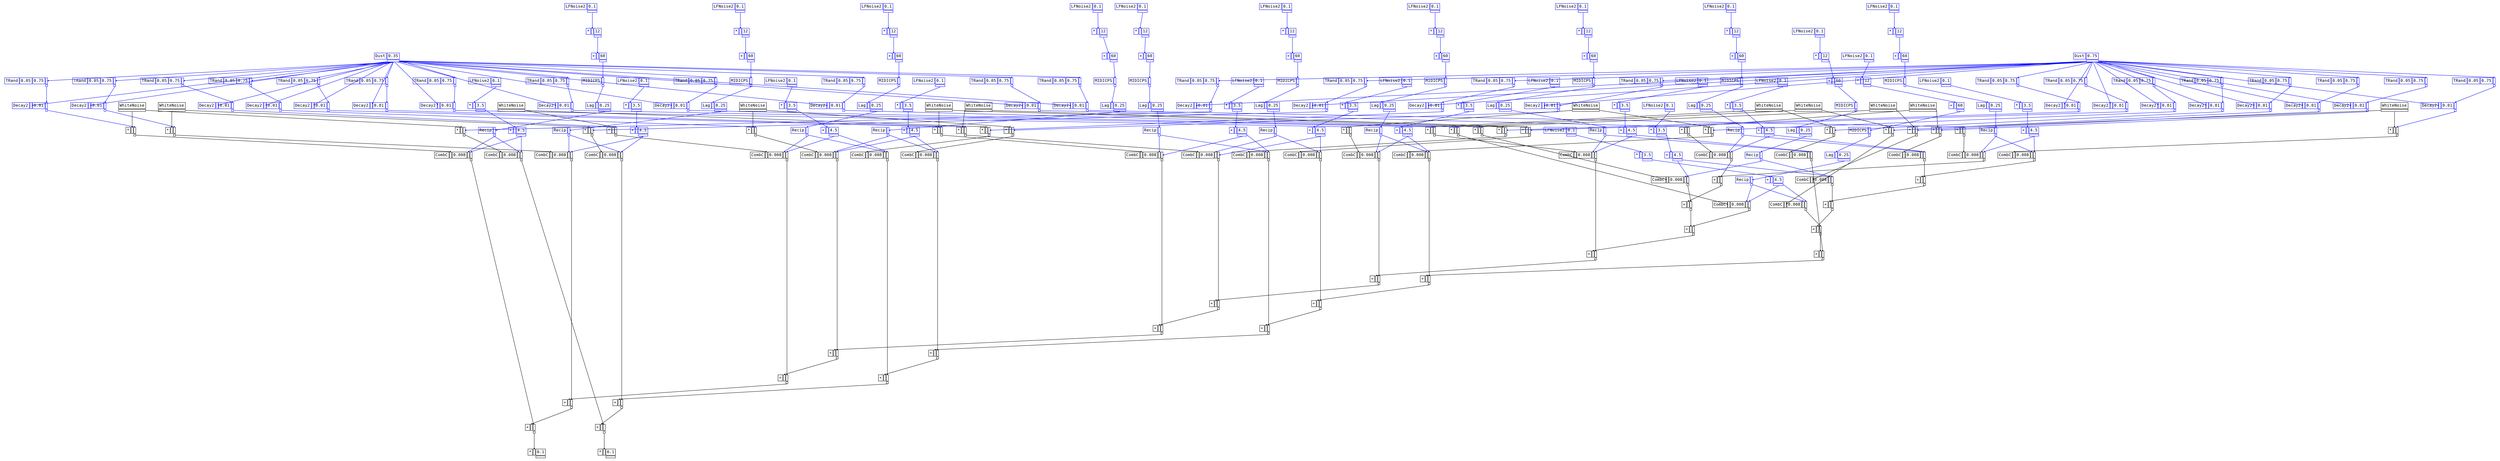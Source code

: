 digraph Anonymous {
graph [splines=false];
node [fontsize=12,fontname="Courier"];
edge [arrowhead=box,arrowsize=0.25];
u_0 [shape="plaintext",color="black",label=<<TABLE BORDER="0" CELLBORDER="1"><TR><TD>WhiteNoise</TD></TR><TR><TD PORT="o_0"></TD></TR></TABLE>>];
u_2 [shape="plaintext",color="blue",label=<<TABLE BORDER="0" CELLBORDER="1"><TR><TD>Dust</TD><TD>0.35</TD></TR><TR><TD BORDER="0"></TD><TD PORT="o_0"></TD></TR></TABLE>>];
u_6 [shape="plaintext",color="blue",label=<<TABLE BORDER="0" CELLBORDER="1"><TR><TD>TRand</TD><TD>0.05</TD><TD>0.75</TD><TD PORT="i_2"></TD></TR><TR><TD BORDER="0"></TD><TD BORDER="0"></TD><TD BORDER="0"></TD><TD PORT="o_0"></TD></TR></TABLE>>];
u_7 [shape="plaintext",color="blue",label=<<TABLE BORDER="0" CELLBORDER="1"><TR><TD>Decay2</TD><TD PORT="i_0"></TD><TD>0.01</TD><TD PORT="i_2"></TD></TR><TR><TD BORDER="0"></TD><TD BORDER="0"></TD><TD BORDER="0"></TD><TD PORT="o_0"></TD></TR></TABLE>>];
u_8 [shape="plaintext",color="black",label=<<TABLE BORDER="0" CELLBORDER="1"><TR><TD>*</TD><TD PORT="i_0"></TD><TD PORT="i_1"></TD></TR><TR><TD BORDER="0"></TD><TD BORDER="0"></TD><TD PORT="o_0"></TD></TR></TABLE>>];
u_11 [shape="plaintext",color="blue",label=<<TABLE BORDER="0" CELLBORDER="1"><TR><TD>LFNoise2</TD><TD>0.1</TD></TR><TR><TD BORDER="0"></TD><TD PORT="o_0"></TD></TR></TABLE>>];
u_13 [shape="plaintext",color="blue",label=<<TABLE BORDER="0" CELLBORDER="1"><TR><TD>*</TD><TD PORT="i_0"></TD><TD>12</TD></TR><TR><TD BORDER="0"></TD><TD BORDER="0"></TD><TD PORT="o_0"></TD></TR></TABLE>>];
u_15 [shape="plaintext",color="blue",label=<<TABLE BORDER="0" CELLBORDER="1"><TR><TD>+</TD><TD PORT="i_0"></TD><TD>60</TD></TR><TR><TD BORDER="0"></TD><TD BORDER="0"></TD><TD PORT="o_0"></TD></TR></TABLE>>];
u_16 [shape="plaintext",color="blue",label=<<TABLE BORDER="0" CELLBORDER="1"><TR><TD>MIDICPS</TD><TD PORT="i_0"></TD></TR><TR><TD BORDER="0"></TD><TD PORT="o_0"></TD></TR></TABLE>>];
u_18 [shape="plaintext",color="blue",label=<<TABLE BORDER="0" CELLBORDER="1"><TR><TD>Lag</TD><TD PORT="i_0"></TD><TD>0.25</TD></TR><TR><TD BORDER="0"></TD><TD BORDER="0"></TD><TD PORT="o_0"></TD></TR></TABLE>>];
u_19 [shape="plaintext",color="blue",label=<<TABLE BORDER="0" CELLBORDER="1"><TR><TD>Recip</TD><TD PORT="i_0"></TD></TR><TR><TD BORDER="0"></TD><TD PORT="o_0"></TD></TR></TABLE>>];
u_20 [shape="plaintext",color="blue",label=<<TABLE BORDER="0" CELLBORDER="1"><TR><TD>LFNoise2</TD><TD>0.1</TD></TR><TR><TD BORDER="0"></TD><TD PORT="o_0"></TD></TR></TABLE>>];
u_22 [shape="plaintext",color="blue",label=<<TABLE BORDER="0" CELLBORDER="1"><TR><TD>*</TD><TD PORT="i_0"></TD><TD>3.5</TD></TR><TR><TD BORDER="0"></TD><TD BORDER="0"></TD><TD PORT="o_0"></TD></TR></TABLE>>];
u_24 [shape="plaintext",color="blue",label=<<TABLE BORDER="0" CELLBORDER="1"><TR><TD>+</TD><TD PORT="i_0"></TD><TD>4.5</TD></TR><TR><TD BORDER="0"></TD><TD BORDER="0"></TD><TD PORT="o_0"></TD></TR></TABLE>>];
u_25 [shape="plaintext",color="black",label=<<TABLE BORDER="0" CELLBORDER="1"><TR><TD>CombC</TD><TD PORT="i_0"></TD><TD>0.008</TD><TD PORT="i_2"></TD><TD PORT="i_3"></TD></TR><TR><TD BORDER="0"></TD><TD BORDER="0"></TD><TD BORDER="0"></TD><TD BORDER="0"></TD><TD PORT="o_0"></TD></TR></TABLE>>];
u_26 [shape="plaintext",color="black",label=<<TABLE BORDER="0" CELLBORDER="1"><TR><TD>WhiteNoise</TD></TR><TR><TD PORT="o_0"></TD></TR></TABLE>>];
u_27 [shape="plaintext",color="blue",label=<<TABLE BORDER="0" CELLBORDER="1"><TR><TD>TRand</TD><TD>0.05</TD><TD>0.75</TD><TD PORT="i_2"></TD></TR><TR><TD BORDER="0"></TD><TD BORDER="0"></TD><TD BORDER="0"></TD><TD PORT="o_0"></TD></TR></TABLE>>];
u_28 [shape="plaintext",color="blue",label=<<TABLE BORDER="0" CELLBORDER="1"><TR><TD>Decay2</TD><TD PORT="i_0"></TD><TD>0.01</TD><TD PORT="i_2"></TD></TR><TR><TD BORDER="0"></TD><TD BORDER="0"></TD><TD BORDER="0"></TD><TD PORT="o_0"></TD></TR></TABLE>>];
u_29 [shape="plaintext",color="black",label=<<TABLE BORDER="0" CELLBORDER="1"><TR><TD>*</TD><TD PORT="i_0"></TD><TD PORT="i_1"></TD></TR><TR><TD BORDER="0"></TD><TD BORDER="0"></TD><TD PORT="o_0"></TD></TR></TABLE>>];
u_30 [shape="plaintext",color="blue",label=<<TABLE BORDER="0" CELLBORDER="1"><TR><TD>LFNoise2</TD><TD>0.1</TD></TR><TR><TD BORDER="0"></TD><TD PORT="o_0"></TD></TR></TABLE>>];
u_31 [shape="plaintext",color="blue",label=<<TABLE BORDER="0" CELLBORDER="1"><TR><TD>*</TD><TD PORT="i_0"></TD><TD>12</TD></TR><TR><TD BORDER="0"></TD><TD BORDER="0"></TD><TD PORT="o_0"></TD></TR></TABLE>>];
u_32 [shape="plaintext",color="blue",label=<<TABLE BORDER="0" CELLBORDER="1"><TR><TD>+</TD><TD PORT="i_0"></TD><TD>60</TD></TR><TR><TD BORDER="0"></TD><TD BORDER="0"></TD><TD PORT="o_0"></TD></TR></TABLE>>];
u_33 [shape="plaintext",color="blue",label=<<TABLE BORDER="0" CELLBORDER="1"><TR><TD>MIDICPS</TD><TD PORT="i_0"></TD></TR><TR><TD BORDER="0"></TD><TD PORT="o_0"></TD></TR></TABLE>>];
u_34 [shape="plaintext",color="blue",label=<<TABLE BORDER="0" CELLBORDER="1"><TR><TD>Lag</TD><TD PORT="i_0"></TD><TD>0.25</TD></TR><TR><TD BORDER="0"></TD><TD BORDER="0"></TD><TD PORT="o_0"></TD></TR></TABLE>>];
u_35 [shape="plaintext",color="blue",label=<<TABLE BORDER="0" CELLBORDER="1"><TR><TD>Recip</TD><TD PORT="i_0"></TD></TR><TR><TD BORDER="0"></TD><TD PORT="o_0"></TD></TR></TABLE>>];
u_36 [shape="plaintext",color="blue",label=<<TABLE BORDER="0" CELLBORDER="1"><TR><TD>LFNoise2</TD><TD>0.1</TD></TR><TR><TD BORDER="0"></TD><TD PORT="o_0"></TD></TR></TABLE>>];
u_37 [shape="plaintext",color="blue",label=<<TABLE BORDER="0" CELLBORDER="1"><TR><TD>*</TD><TD PORT="i_0"></TD><TD>3.5</TD></TR><TR><TD BORDER="0"></TD><TD BORDER="0"></TD><TD PORT="o_0"></TD></TR></TABLE>>];
u_38 [shape="plaintext",color="blue",label=<<TABLE BORDER="0" CELLBORDER="1"><TR><TD>+</TD><TD PORT="i_0"></TD><TD>4.5</TD></TR><TR><TD BORDER="0"></TD><TD BORDER="0"></TD><TD PORT="o_0"></TD></TR></TABLE>>];
u_39 [shape="plaintext",color="black",label=<<TABLE BORDER="0" CELLBORDER="1"><TR><TD>CombC</TD><TD PORT="i_0"></TD><TD>0.008</TD><TD PORT="i_2"></TD><TD PORT="i_3"></TD></TR><TR><TD BORDER="0"></TD><TD BORDER="0"></TD><TD BORDER="0"></TD><TD BORDER="0"></TD><TD PORT="o_0"></TD></TR></TABLE>>];
u_40 [shape="plaintext",color="black",label=<<TABLE BORDER="0" CELLBORDER="1"><TR><TD>+</TD><TD PORT="i_0"></TD><TD PORT="i_1"></TD></TR><TR><TD BORDER="0"></TD><TD BORDER="0"></TD><TD PORT="o_0"></TD></TR></TABLE>>];
u_41 [shape="plaintext",color="black",label=<<TABLE BORDER="0" CELLBORDER="1"><TR><TD>WhiteNoise</TD></TR><TR><TD PORT="o_0"></TD></TR></TABLE>>];
u_42 [shape="plaintext",color="blue",label=<<TABLE BORDER="0" CELLBORDER="1"><TR><TD>TRand</TD><TD>0.05</TD><TD>0.75</TD><TD PORT="i_2"></TD></TR><TR><TD BORDER="0"></TD><TD BORDER="0"></TD><TD BORDER="0"></TD><TD PORT="o_0"></TD></TR></TABLE>>];
u_43 [shape="plaintext",color="blue",label=<<TABLE BORDER="0" CELLBORDER="1"><TR><TD>Decay2</TD><TD PORT="i_0"></TD><TD>0.01</TD><TD PORT="i_2"></TD></TR><TR><TD BORDER="0"></TD><TD BORDER="0"></TD><TD BORDER="0"></TD><TD PORT="o_0"></TD></TR></TABLE>>];
u_44 [shape="plaintext",color="black",label=<<TABLE BORDER="0" CELLBORDER="1"><TR><TD>*</TD><TD PORT="i_0"></TD><TD PORT="i_1"></TD></TR><TR><TD BORDER="0"></TD><TD BORDER="0"></TD><TD PORT="o_0"></TD></TR></TABLE>>];
u_45 [shape="plaintext",color="blue",label=<<TABLE BORDER="0" CELLBORDER="1"><TR><TD>LFNoise2</TD><TD>0.1</TD></TR><TR><TD BORDER="0"></TD><TD PORT="o_0"></TD></TR></TABLE>>];
u_46 [shape="plaintext",color="blue",label=<<TABLE BORDER="0" CELLBORDER="1"><TR><TD>*</TD><TD PORT="i_0"></TD><TD>12</TD></TR><TR><TD BORDER="0"></TD><TD BORDER="0"></TD><TD PORT="o_0"></TD></TR></TABLE>>];
u_47 [shape="plaintext",color="blue",label=<<TABLE BORDER="0" CELLBORDER="1"><TR><TD>+</TD><TD PORT="i_0"></TD><TD>60</TD></TR><TR><TD BORDER="0"></TD><TD BORDER="0"></TD><TD PORT="o_0"></TD></TR></TABLE>>];
u_48 [shape="plaintext",color="blue",label=<<TABLE BORDER="0" CELLBORDER="1"><TR><TD>MIDICPS</TD><TD PORT="i_0"></TD></TR><TR><TD BORDER="0"></TD><TD PORT="o_0"></TD></TR></TABLE>>];
u_49 [shape="plaintext",color="blue",label=<<TABLE BORDER="0" CELLBORDER="1"><TR><TD>Lag</TD><TD PORT="i_0"></TD><TD>0.25</TD></TR><TR><TD BORDER="0"></TD><TD BORDER="0"></TD><TD PORT="o_0"></TD></TR></TABLE>>];
u_50 [shape="plaintext",color="blue",label=<<TABLE BORDER="0" CELLBORDER="1"><TR><TD>Recip</TD><TD PORT="i_0"></TD></TR><TR><TD BORDER="0"></TD><TD PORT="o_0"></TD></TR></TABLE>>];
u_51 [shape="plaintext",color="blue",label=<<TABLE BORDER="0" CELLBORDER="1"><TR><TD>LFNoise2</TD><TD>0.1</TD></TR><TR><TD BORDER="0"></TD><TD PORT="o_0"></TD></TR></TABLE>>];
u_52 [shape="plaintext",color="blue",label=<<TABLE BORDER="0" CELLBORDER="1"><TR><TD>*</TD><TD PORT="i_0"></TD><TD>3.5</TD></TR><TR><TD BORDER="0"></TD><TD BORDER="0"></TD><TD PORT="o_0"></TD></TR></TABLE>>];
u_53 [shape="plaintext",color="blue",label=<<TABLE BORDER="0" CELLBORDER="1"><TR><TD>+</TD><TD PORT="i_0"></TD><TD>4.5</TD></TR><TR><TD BORDER="0"></TD><TD BORDER="0"></TD><TD PORT="o_0"></TD></TR></TABLE>>];
u_54 [shape="plaintext",color="black",label=<<TABLE BORDER="0" CELLBORDER="1"><TR><TD>CombC</TD><TD PORT="i_0"></TD><TD>0.008</TD><TD PORT="i_2"></TD><TD PORT="i_3"></TD></TR><TR><TD BORDER="0"></TD><TD BORDER="0"></TD><TD BORDER="0"></TD><TD BORDER="0"></TD><TD PORT="o_0"></TD></TR></TABLE>>];
u_55 [shape="plaintext",color="black",label=<<TABLE BORDER="0" CELLBORDER="1"><TR><TD>+</TD><TD PORT="i_0"></TD><TD PORT="i_1"></TD></TR><TR><TD BORDER="0"></TD><TD BORDER="0"></TD><TD PORT="o_0"></TD></TR></TABLE>>];
u_56 [shape="plaintext",color="black",label=<<TABLE BORDER="0" CELLBORDER="1"><TR><TD>WhiteNoise</TD></TR><TR><TD PORT="o_0"></TD></TR></TABLE>>];
u_57 [shape="plaintext",color="blue",label=<<TABLE BORDER="0" CELLBORDER="1"><TR><TD>TRand</TD><TD>0.05</TD><TD>0.75</TD><TD PORT="i_2"></TD></TR><TR><TD BORDER="0"></TD><TD BORDER="0"></TD><TD BORDER="0"></TD><TD PORT="o_0"></TD></TR></TABLE>>];
u_58 [shape="plaintext",color="blue",label=<<TABLE BORDER="0" CELLBORDER="1"><TR><TD>Decay2</TD><TD PORT="i_0"></TD><TD>0.01</TD><TD PORT="i_2"></TD></TR><TR><TD BORDER="0"></TD><TD BORDER="0"></TD><TD BORDER="0"></TD><TD PORT="o_0"></TD></TR></TABLE>>];
u_59 [shape="plaintext",color="black",label=<<TABLE BORDER="0" CELLBORDER="1"><TR><TD>*</TD><TD PORT="i_0"></TD><TD PORT="i_1"></TD></TR><TR><TD BORDER="0"></TD><TD BORDER="0"></TD><TD PORT="o_0"></TD></TR></TABLE>>];
u_60 [shape="plaintext",color="blue",label=<<TABLE BORDER="0" CELLBORDER="1"><TR><TD>LFNoise2</TD><TD>0.1</TD></TR><TR><TD BORDER="0"></TD><TD PORT="o_0"></TD></TR></TABLE>>];
u_61 [shape="plaintext",color="blue",label=<<TABLE BORDER="0" CELLBORDER="1"><TR><TD>*</TD><TD PORT="i_0"></TD><TD>12</TD></TR><TR><TD BORDER="0"></TD><TD BORDER="0"></TD><TD PORT="o_0"></TD></TR></TABLE>>];
u_62 [shape="plaintext",color="blue",label=<<TABLE BORDER="0" CELLBORDER="1"><TR><TD>+</TD><TD PORT="i_0"></TD><TD>60</TD></TR><TR><TD BORDER="0"></TD><TD BORDER="0"></TD><TD PORT="o_0"></TD></TR></TABLE>>];
u_63 [shape="plaintext",color="blue",label=<<TABLE BORDER="0" CELLBORDER="1"><TR><TD>MIDICPS</TD><TD PORT="i_0"></TD></TR><TR><TD BORDER="0"></TD><TD PORT="o_0"></TD></TR></TABLE>>];
u_64 [shape="plaintext",color="blue",label=<<TABLE BORDER="0" CELLBORDER="1"><TR><TD>Lag</TD><TD PORT="i_0"></TD><TD>0.25</TD></TR><TR><TD BORDER="0"></TD><TD BORDER="0"></TD><TD PORT="o_0"></TD></TR></TABLE>>];
u_65 [shape="plaintext",color="blue",label=<<TABLE BORDER="0" CELLBORDER="1"><TR><TD>Recip</TD><TD PORT="i_0"></TD></TR><TR><TD BORDER="0"></TD><TD PORT="o_0"></TD></TR></TABLE>>];
u_66 [shape="plaintext",color="blue",label=<<TABLE BORDER="0" CELLBORDER="1"><TR><TD>LFNoise2</TD><TD>0.1</TD></TR><TR><TD BORDER="0"></TD><TD PORT="o_0"></TD></TR></TABLE>>];
u_67 [shape="plaintext",color="blue",label=<<TABLE BORDER="0" CELLBORDER="1"><TR><TD>*</TD><TD PORT="i_0"></TD><TD>3.5</TD></TR><TR><TD BORDER="0"></TD><TD BORDER="0"></TD><TD PORT="o_0"></TD></TR></TABLE>>];
u_68 [shape="plaintext",color="blue",label=<<TABLE BORDER="0" CELLBORDER="1"><TR><TD>+</TD><TD PORT="i_0"></TD><TD>4.5</TD></TR><TR><TD BORDER="0"></TD><TD BORDER="0"></TD><TD PORT="o_0"></TD></TR></TABLE>>];
u_69 [shape="plaintext",color="black",label=<<TABLE BORDER="0" CELLBORDER="1"><TR><TD>CombC</TD><TD PORT="i_0"></TD><TD>0.008</TD><TD PORT="i_2"></TD><TD PORT="i_3"></TD></TR><TR><TD BORDER="0"></TD><TD BORDER="0"></TD><TD BORDER="0"></TD><TD BORDER="0"></TD><TD PORT="o_0"></TD></TR></TABLE>>];
u_70 [shape="plaintext",color="black",label=<<TABLE BORDER="0" CELLBORDER="1"><TR><TD>+</TD><TD PORT="i_0"></TD><TD PORT="i_1"></TD></TR><TR><TD BORDER="0"></TD><TD BORDER="0"></TD><TD PORT="o_0"></TD></TR></TABLE>>];
u_71 [shape="plaintext",color="black",label=<<TABLE BORDER="0" CELLBORDER="1"><TR><TD>WhiteNoise</TD></TR><TR><TD PORT="o_0"></TD></TR></TABLE>>];
u_72 [shape="plaintext",color="blue",label=<<TABLE BORDER="0" CELLBORDER="1"><TR><TD>TRand</TD><TD>0.05</TD><TD>0.75</TD><TD PORT="i_2"></TD></TR><TR><TD BORDER="0"></TD><TD BORDER="0"></TD><TD BORDER="0"></TD><TD PORT="o_0"></TD></TR></TABLE>>];
u_73 [shape="plaintext",color="blue",label=<<TABLE BORDER="0" CELLBORDER="1"><TR><TD>Decay2</TD><TD PORT="i_0"></TD><TD>0.01</TD><TD PORT="i_2"></TD></TR><TR><TD BORDER="0"></TD><TD BORDER="0"></TD><TD BORDER="0"></TD><TD PORT="o_0"></TD></TR></TABLE>>];
u_74 [shape="plaintext",color="black",label=<<TABLE BORDER="0" CELLBORDER="1"><TR><TD>*</TD><TD PORT="i_0"></TD><TD PORT="i_1"></TD></TR><TR><TD BORDER="0"></TD><TD BORDER="0"></TD><TD PORT="o_0"></TD></TR></TABLE>>];
u_75 [shape="plaintext",color="blue",label=<<TABLE BORDER="0" CELLBORDER="1"><TR><TD>LFNoise2</TD><TD>0.1</TD></TR><TR><TD BORDER="0"></TD><TD PORT="o_0"></TD></TR></TABLE>>];
u_76 [shape="plaintext",color="blue",label=<<TABLE BORDER="0" CELLBORDER="1"><TR><TD>*</TD><TD PORT="i_0"></TD><TD>12</TD></TR><TR><TD BORDER="0"></TD><TD BORDER="0"></TD><TD PORT="o_0"></TD></TR></TABLE>>];
u_77 [shape="plaintext",color="blue",label=<<TABLE BORDER="0" CELLBORDER="1"><TR><TD>+</TD><TD PORT="i_0"></TD><TD>60</TD></TR><TR><TD BORDER="0"></TD><TD BORDER="0"></TD><TD PORT="o_0"></TD></TR></TABLE>>];
u_78 [shape="plaintext",color="blue",label=<<TABLE BORDER="0" CELLBORDER="1"><TR><TD>MIDICPS</TD><TD PORT="i_0"></TD></TR><TR><TD BORDER="0"></TD><TD PORT="o_0"></TD></TR></TABLE>>];
u_79 [shape="plaintext",color="blue",label=<<TABLE BORDER="0" CELLBORDER="1"><TR><TD>Lag</TD><TD PORT="i_0"></TD><TD>0.25</TD></TR><TR><TD BORDER="0"></TD><TD BORDER="0"></TD><TD PORT="o_0"></TD></TR></TABLE>>];
u_80 [shape="plaintext",color="blue",label=<<TABLE BORDER="0" CELLBORDER="1"><TR><TD>Recip</TD><TD PORT="i_0"></TD></TR><TR><TD BORDER="0"></TD><TD PORT="o_0"></TD></TR></TABLE>>];
u_81 [shape="plaintext",color="blue",label=<<TABLE BORDER="0" CELLBORDER="1"><TR><TD>LFNoise2</TD><TD>0.1</TD></TR><TR><TD BORDER="0"></TD><TD PORT="o_0"></TD></TR></TABLE>>];
u_82 [shape="plaintext",color="blue",label=<<TABLE BORDER="0" CELLBORDER="1"><TR><TD>*</TD><TD PORT="i_0"></TD><TD>3.5</TD></TR><TR><TD BORDER="0"></TD><TD BORDER="0"></TD><TD PORT="o_0"></TD></TR></TABLE>>];
u_83 [shape="plaintext",color="blue",label=<<TABLE BORDER="0" CELLBORDER="1"><TR><TD>+</TD><TD PORT="i_0"></TD><TD>4.5</TD></TR><TR><TD BORDER="0"></TD><TD BORDER="0"></TD><TD PORT="o_0"></TD></TR></TABLE>>];
u_84 [shape="plaintext",color="black",label=<<TABLE BORDER="0" CELLBORDER="1"><TR><TD>CombC</TD><TD PORT="i_0"></TD><TD>0.008</TD><TD PORT="i_2"></TD><TD PORT="i_3"></TD></TR><TR><TD BORDER="0"></TD><TD BORDER="0"></TD><TD BORDER="0"></TD><TD BORDER="0"></TD><TD PORT="o_0"></TD></TR></TABLE>>];
u_85 [shape="plaintext",color="black",label=<<TABLE BORDER="0" CELLBORDER="1"><TR><TD>+</TD><TD PORT="i_0"></TD><TD PORT="i_1"></TD></TR><TR><TD BORDER="0"></TD><TD BORDER="0"></TD><TD PORT="o_0"></TD></TR></TABLE>>];
u_86 [shape="plaintext",color="black",label=<<TABLE BORDER="0" CELLBORDER="1"><TR><TD>WhiteNoise</TD></TR><TR><TD PORT="o_0"></TD></TR></TABLE>>];
u_87 [shape="plaintext",color="blue",label=<<TABLE BORDER="0" CELLBORDER="1"><TR><TD>TRand</TD><TD>0.05</TD><TD>0.75</TD><TD PORT="i_2"></TD></TR><TR><TD BORDER="0"></TD><TD BORDER="0"></TD><TD BORDER="0"></TD><TD PORT="o_0"></TD></TR></TABLE>>];
u_88 [shape="plaintext",color="blue",label=<<TABLE BORDER="0" CELLBORDER="1"><TR><TD>Decay2</TD><TD PORT="i_0"></TD><TD>0.01</TD><TD PORT="i_2"></TD></TR><TR><TD BORDER="0"></TD><TD BORDER="0"></TD><TD BORDER="0"></TD><TD PORT="o_0"></TD></TR></TABLE>>];
u_89 [shape="plaintext",color="black",label=<<TABLE BORDER="0" CELLBORDER="1"><TR><TD>*</TD><TD PORT="i_0"></TD><TD PORT="i_1"></TD></TR><TR><TD BORDER="0"></TD><TD BORDER="0"></TD><TD PORT="o_0"></TD></TR></TABLE>>];
u_90 [shape="plaintext",color="blue",label=<<TABLE BORDER="0" CELLBORDER="1"><TR><TD>LFNoise2</TD><TD>0.1</TD></TR><TR><TD BORDER="0"></TD><TD PORT="o_0"></TD></TR></TABLE>>];
u_91 [shape="plaintext",color="blue",label=<<TABLE BORDER="0" CELLBORDER="1"><TR><TD>*</TD><TD PORT="i_0"></TD><TD>12</TD></TR><TR><TD BORDER="0"></TD><TD BORDER="0"></TD><TD PORT="o_0"></TD></TR></TABLE>>];
u_92 [shape="plaintext",color="blue",label=<<TABLE BORDER="0" CELLBORDER="1"><TR><TD>+</TD><TD PORT="i_0"></TD><TD>60</TD></TR><TR><TD BORDER="0"></TD><TD BORDER="0"></TD><TD PORT="o_0"></TD></TR></TABLE>>];
u_93 [shape="plaintext",color="blue",label=<<TABLE BORDER="0" CELLBORDER="1"><TR><TD>MIDICPS</TD><TD PORT="i_0"></TD></TR><TR><TD BORDER="0"></TD><TD PORT="o_0"></TD></TR></TABLE>>];
u_94 [shape="plaintext",color="blue",label=<<TABLE BORDER="0" CELLBORDER="1"><TR><TD>Lag</TD><TD PORT="i_0"></TD><TD>0.25</TD></TR><TR><TD BORDER="0"></TD><TD BORDER="0"></TD><TD PORT="o_0"></TD></TR></TABLE>>];
u_95 [shape="plaintext",color="blue",label=<<TABLE BORDER="0" CELLBORDER="1"><TR><TD>Recip</TD><TD PORT="i_0"></TD></TR><TR><TD BORDER="0"></TD><TD PORT="o_0"></TD></TR></TABLE>>];
u_96 [shape="plaintext",color="blue",label=<<TABLE BORDER="0" CELLBORDER="1"><TR><TD>LFNoise2</TD><TD>0.1</TD></TR><TR><TD BORDER="0"></TD><TD PORT="o_0"></TD></TR></TABLE>>];
u_97 [shape="plaintext",color="blue",label=<<TABLE BORDER="0" CELLBORDER="1"><TR><TD>*</TD><TD PORT="i_0"></TD><TD>3.5</TD></TR><TR><TD BORDER="0"></TD><TD BORDER="0"></TD><TD PORT="o_0"></TD></TR></TABLE>>];
u_98 [shape="plaintext",color="blue",label=<<TABLE BORDER="0" CELLBORDER="1"><TR><TD>+</TD><TD PORT="i_0"></TD><TD>4.5</TD></TR><TR><TD BORDER="0"></TD><TD BORDER="0"></TD><TD PORT="o_0"></TD></TR></TABLE>>];
u_99 [shape="plaintext",color="black",label=<<TABLE BORDER="0" CELLBORDER="1"><TR><TD>CombC</TD><TD PORT="i_0"></TD><TD>0.008</TD><TD PORT="i_2"></TD><TD PORT="i_3"></TD></TR><TR><TD BORDER="0"></TD><TD BORDER="0"></TD><TD BORDER="0"></TD><TD BORDER="0"></TD><TD PORT="o_0"></TD></TR></TABLE>>];
u_100 [shape="plaintext",color="black",label=<<TABLE BORDER="0" CELLBORDER="1"><TR><TD>+</TD><TD PORT="i_0"></TD><TD PORT="i_1"></TD></TR><TR><TD BORDER="0"></TD><TD BORDER="0"></TD><TD PORT="o_0"></TD></TR></TABLE>>];
u_101 [shape="plaintext",color="black",label=<<TABLE BORDER="0" CELLBORDER="1"><TR><TD>WhiteNoise</TD></TR><TR><TD PORT="o_0"></TD></TR></TABLE>>];
u_102 [shape="plaintext",color="blue",label=<<TABLE BORDER="0" CELLBORDER="1"><TR><TD>TRand</TD><TD>0.05</TD><TD>0.75</TD><TD PORT="i_2"></TD></TR><TR><TD BORDER="0"></TD><TD BORDER="0"></TD><TD BORDER="0"></TD><TD PORT="o_0"></TD></TR></TABLE>>];
u_103 [shape="plaintext",color="blue",label=<<TABLE BORDER="0" CELLBORDER="1"><TR><TD>Decay2</TD><TD PORT="i_0"></TD><TD>0.01</TD><TD PORT="i_2"></TD></TR><TR><TD BORDER="0"></TD><TD BORDER="0"></TD><TD BORDER="0"></TD><TD PORT="o_0"></TD></TR></TABLE>>];
u_104 [shape="plaintext",color="black",label=<<TABLE BORDER="0" CELLBORDER="1"><TR><TD>*</TD><TD PORT="i_0"></TD><TD PORT="i_1"></TD></TR><TR><TD BORDER="0"></TD><TD BORDER="0"></TD><TD PORT="o_0"></TD></TR></TABLE>>];
u_105 [shape="plaintext",color="blue",label=<<TABLE BORDER="0" CELLBORDER="1"><TR><TD>LFNoise2</TD><TD>0.1</TD></TR><TR><TD BORDER="0"></TD><TD PORT="o_0"></TD></TR></TABLE>>];
u_106 [shape="plaintext",color="blue",label=<<TABLE BORDER="0" CELLBORDER="1"><TR><TD>*</TD><TD PORT="i_0"></TD><TD>12</TD></TR><TR><TD BORDER="0"></TD><TD BORDER="0"></TD><TD PORT="o_0"></TD></TR></TABLE>>];
u_107 [shape="plaintext",color="blue",label=<<TABLE BORDER="0" CELLBORDER="1"><TR><TD>+</TD><TD PORT="i_0"></TD><TD>60</TD></TR><TR><TD BORDER="0"></TD><TD BORDER="0"></TD><TD PORT="o_0"></TD></TR></TABLE>>];
u_108 [shape="plaintext",color="blue",label=<<TABLE BORDER="0" CELLBORDER="1"><TR><TD>MIDICPS</TD><TD PORT="i_0"></TD></TR><TR><TD BORDER="0"></TD><TD PORT="o_0"></TD></TR></TABLE>>];
u_109 [shape="plaintext",color="blue",label=<<TABLE BORDER="0" CELLBORDER="1"><TR><TD>Lag</TD><TD PORT="i_0"></TD><TD>0.25</TD></TR><TR><TD BORDER="0"></TD><TD BORDER="0"></TD><TD PORT="o_0"></TD></TR></TABLE>>];
u_110 [shape="plaintext",color="blue",label=<<TABLE BORDER="0" CELLBORDER="1"><TR><TD>Recip</TD><TD PORT="i_0"></TD></TR><TR><TD BORDER="0"></TD><TD PORT="o_0"></TD></TR></TABLE>>];
u_111 [shape="plaintext",color="blue",label=<<TABLE BORDER="0" CELLBORDER="1"><TR><TD>LFNoise2</TD><TD>0.1</TD></TR><TR><TD BORDER="0"></TD><TD PORT="o_0"></TD></TR></TABLE>>];
u_112 [shape="plaintext",color="blue",label=<<TABLE BORDER="0" CELLBORDER="1"><TR><TD>*</TD><TD PORT="i_0"></TD><TD>3.5</TD></TR><TR><TD BORDER="0"></TD><TD BORDER="0"></TD><TD PORT="o_0"></TD></TR></TABLE>>];
u_113 [shape="plaintext",color="blue",label=<<TABLE BORDER="0" CELLBORDER="1"><TR><TD>+</TD><TD PORT="i_0"></TD><TD>4.5</TD></TR><TR><TD BORDER="0"></TD><TD BORDER="0"></TD><TD PORT="o_0"></TD></TR></TABLE>>];
u_114 [shape="plaintext",color="black",label=<<TABLE BORDER="0" CELLBORDER="1"><TR><TD>CombC</TD><TD PORT="i_0"></TD><TD>0.008</TD><TD PORT="i_2"></TD><TD PORT="i_3"></TD></TR><TR><TD BORDER="0"></TD><TD BORDER="0"></TD><TD BORDER="0"></TD><TD BORDER="0"></TD><TD PORT="o_0"></TD></TR></TABLE>>];
u_115 [shape="plaintext",color="black",label=<<TABLE BORDER="0" CELLBORDER="1"><TR><TD>+</TD><TD PORT="i_0"></TD><TD PORT="i_1"></TD></TR><TR><TD BORDER="0"></TD><TD BORDER="0"></TD><TD PORT="o_0"></TD></TR></TABLE>>];
u_116 [shape="plaintext",color="black",label=<<TABLE BORDER="0" CELLBORDER="1"><TR><TD>WhiteNoise</TD></TR><TR><TD PORT="o_0"></TD></TR></TABLE>>];
u_117 [shape="plaintext",color="blue",label=<<TABLE BORDER="0" CELLBORDER="1"><TR><TD>TRand</TD><TD>0.05</TD><TD>0.75</TD><TD PORT="i_2"></TD></TR><TR><TD BORDER="0"></TD><TD BORDER="0"></TD><TD BORDER="0"></TD><TD PORT="o_0"></TD></TR></TABLE>>];
u_118 [shape="plaintext",color="blue",label=<<TABLE BORDER="0" CELLBORDER="1"><TR><TD>Decay2</TD><TD PORT="i_0"></TD><TD>0.01</TD><TD PORT="i_2"></TD></TR><TR><TD BORDER="0"></TD><TD BORDER="0"></TD><TD BORDER="0"></TD><TD PORT="o_0"></TD></TR></TABLE>>];
u_119 [shape="plaintext",color="black",label=<<TABLE BORDER="0" CELLBORDER="1"><TR><TD>*</TD><TD PORT="i_0"></TD><TD PORT="i_1"></TD></TR><TR><TD BORDER="0"></TD><TD BORDER="0"></TD><TD PORT="o_0"></TD></TR></TABLE>>];
u_120 [shape="plaintext",color="blue",label=<<TABLE BORDER="0" CELLBORDER="1"><TR><TD>LFNoise2</TD><TD>0.1</TD></TR><TR><TD BORDER="0"></TD><TD PORT="o_0"></TD></TR></TABLE>>];
u_121 [shape="plaintext",color="blue",label=<<TABLE BORDER="0" CELLBORDER="1"><TR><TD>*</TD><TD PORT="i_0"></TD><TD>12</TD></TR><TR><TD BORDER="0"></TD><TD BORDER="0"></TD><TD PORT="o_0"></TD></TR></TABLE>>];
u_122 [shape="plaintext",color="blue",label=<<TABLE BORDER="0" CELLBORDER="1"><TR><TD>+</TD><TD PORT="i_0"></TD><TD>60</TD></TR><TR><TD BORDER="0"></TD><TD BORDER="0"></TD><TD PORT="o_0"></TD></TR></TABLE>>];
u_123 [shape="plaintext",color="blue",label=<<TABLE BORDER="0" CELLBORDER="1"><TR><TD>MIDICPS</TD><TD PORT="i_0"></TD></TR><TR><TD BORDER="0"></TD><TD PORT="o_0"></TD></TR></TABLE>>];
u_124 [shape="plaintext",color="blue",label=<<TABLE BORDER="0" CELLBORDER="1"><TR><TD>Lag</TD><TD PORT="i_0"></TD><TD>0.25</TD></TR><TR><TD BORDER="0"></TD><TD BORDER="0"></TD><TD PORT="o_0"></TD></TR></TABLE>>];
u_125 [shape="plaintext",color="blue",label=<<TABLE BORDER="0" CELLBORDER="1"><TR><TD>Recip</TD><TD PORT="i_0"></TD></TR><TR><TD BORDER="0"></TD><TD PORT="o_0"></TD></TR></TABLE>>];
u_126 [shape="plaintext",color="blue",label=<<TABLE BORDER="0" CELLBORDER="1"><TR><TD>LFNoise2</TD><TD>0.1</TD></TR><TR><TD BORDER="0"></TD><TD PORT="o_0"></TD></TR></TABLE>>];
u_127 [shape="plaintext",color="blue",label=<<TABLE BORDER="0" CELLBORDER="1"><TR><TD>*</TD><TD PORT="i_0"></TD><TD>3.5</TD></TR><TR><TD BORDER="0"></TD><TD BORDER="0"></TD><TD PORT="o_0"></TD></TR></TABLE>>];
u_128 [shape="plaintext",color="blue",label=<<TABLE BORDER="0" CELLBORDER="1"><TR><TD>+</TD><TD PORT="i_0"></TD><TD>4.5</TD></TR><TR><TD BORDER="0"></TD><TD BORDER="0"></TD><TD PORT="o_0"></TD></TR></TABLE>>];
u_129 [shape="plaintext",color="black",label=<<TABLE BORDER="0" CELLBORDER="1"><TR><TD>CombC</TD><TD PORT="i_0"></TD><TD>0.008</TD><TD PORT="i_2"></TD><TD PORT="i_3"></TD></TR><TR><TD BORDER="0"></TD><TD BORDER="0"></TD><TD BORDER="0"></TD><TD BORDER="0"></TD><TD PORT="o_0"></TD></TR></TABLE>>];
u_130 [shape="plaintext",color="black",label=<<TABLE BORDER="0" CELLBORDER="1"><TR><TD>+</TD><TD PORT="i_0"></TD><TD PORT="i_1"></TD></TR><TR><TD BORDER="0"></TD><TD BORDER="0"></TD><TD PORT="o_0"></TD></TR></TABLE>>];
u_131 [shape="plaintext",color="black",label=<<TABLE BORDER="0" CELLBORDER="1"><TR><TD>WhiteNoise</TD></TR><TR><TD PORT="o_0"></TD></TR></TABLE>>];
u_132 [shape="plaintext",color="blue",label=<<TABLE BORDER="0" CELLBORDER="1"><TR><TD>TRand</TD><TD>0.05</TD><TD>0.75</TD><TD PORT="i_2"></TD></TR><TR><TD BORDER="0"></TD><TD BORDER="0"></TD><TD BORDER="0"></TD><TD PORT="o_0"></TD></TR></TABLE>>];
u_133 [shape="plaintext",color="blue",label=<<TABLE BORDER="0" CELLBORDER="1"><TR><TD>Decay2</TD><TD PORT="i_0"></TD><TD>0.01</TD><TD PORT="i_2"></TD></TR><TR><TD BORDER="0"></TD><TD BORDER="0"></TD><TD BORDER="0"></TD><TD PORT="o_0"></TD></TR></TABLE>>];
u_134 [shape="plaintext",color="black",label=<<TABLE BORDER="0" CELLBORDER="1"><TR><TD>*</TD><TD PORT="i_0"></TD><TD PORT="i_1"></TD></TR><TR><TD BORDER="0"></TD><TD BORDER="0"></TD><TD PORT="o_0"></TD></TR></TABLE>>];
u_135 [shape="plaintext",color="blue",label=<<TABLE BORDER="0" CELLBORDER="1"><TR><TD>LFNoise2</TD><TD>0.1</TD></TR><TR><TD BORDER="0"></TD><TD PORT="o_0"></TD></TR></TABLE>>];
u_136 [shape="plaintext",color="blue",label=<<TABLE BORDER="0" CELLBORDER="1"><TR><TD>*</TD><TD PORT="i_0"></TD><TD>12</TD></TR><TR><TD BORDER="0"></TD><TD BORDER="0"></TD><TD PORT="o_0"></TD></TR></TABLE>>];
u_137 [shape="plaintext",color="blue",label=<<TABLE BORDER="0" CELLBORDER="1"><TR><TD>+</TD><TD PORT="i_0"></TD><TD>60</TD></TR><TR><TD BORDER="0"></TD><TD BORDER="0"></TD><TD PORT="o_0"></TD></TR></TABLE>>];
u_138 [shape="plaintext",color="blue",label=<<TABLE BORDER="0" CELLBORDER="1"><TR><TD>MIDICPS</TD><TD PORT="i_0"></TD></TR><TR><TD BORDER="0"></TD><TD PORT="o_0"></TD></TR></TABLE>>];
u_139 [shape="plaintext",color="blue",label=<<TABLE BORDER="0" CELLBORDER="1"><TR><TD>Lag</TD><TD PORT="i_0"></TD><TD>0.25</TD></TR><TR><TD BORDER="0"></TD><TD BORDER="0"></TD><TD PORT="o_0"></TD></TR></TABLE>>];
u_140 [shape="plaintext",color="blue",label=<<TABLE BORDER="0" CELLBORDER="1"><TR><TD>Recip</TD><TD PORT="i_0"></TD></TR><TR><TD BORDER="0"></TD><TD PORT="o_0"></TD></TR></TABLE>>];
u_141 [shape="plaintext",color="blue",label=<<TABLE BORDER="0" CELLBORDER="1"><TR><TD>LFNoise2</TD><TD>0.1</TD></TR><TR><TD BORDER="0"></TD><TD PORT="o_0"></TD></TR></TABLE>>];
u_142 [shape="plaintext",color="blue",label=<<TABLE BORDER="0" CELLBORDER="1"><TR><TD>*</TD><TD PORT="i_0"></TD><TD>3.5</TD></TR><TR><TD BORDER="0"></TD><TD BORDER="0"></TD><TD PORT="o_0"></TD></TR></TABLE>>];
u_143 [shape="plaintext",color="blue",label=<<TABLE BORDER="0" CELLBORDER="1"><TR><TD>+</TD><TD PORT="i_0"></TD><TD>4.5</TD></TR><TR><TD BORDER="0"></TD><TD BORDER="0"></TD><TD PORT="o_0"></TD></TR></TABLE>>];
u_144 [shape="plaintext",color="black",label=<<TABLE BORDER="0" CELLBORDER="1"><TR><TD>CombC</TD><TD PORT="i_0"></TD><TD>0.008</TD><TD PORT="i_2"></TD><TD PORT="i_3"></TD></TR><TR><TD BORDER="0"></TD><TD BORDER="0"></TD><TD BORDER="0"></TD><TD BORDER="0"></TD><TD PORT="o_0"></TD></TR></TABLE>>];
u_145 [shape="plaintext",color="black",label=<<TABLE BORDER="0" CELLBORDER="1"><TR><TD>+</TD><TD PORT="i_0"></TD><TD PORT="i_1"></TD></TR><TR><TD BORDER="0"></TD><TD BORDER="0"></TD><TD PORT="o_0"></TD></TR></TABLE>>];
u_146 [shape="plaintext",color="black",label=<<TABLE BORDER="0" CELLBORDER="1"><TR><TD>WhiteNoise</TD></TR><TR><TD PORT="o_0"></TD></TR></TABLE>>];
u_147 [shape="plaintext",color="blue",label=<<TABLE BORDER="0" CELLBORDER="1"><TR><TD>TRand</TD><TD>0.05</TD><TD>0.75</TD><TD PORT="i_2"></TD></TR><TR><TD BORDER="0"></TD><TD BORDER="0"></TD><TD BORDER="0"></TD><TD PORT="o_0"></TD></TR></TABLE>>];
u_148 [shape="plaintext",color="blue",label=<<TABLE BORDER="0" CELLBORDER="1"><TR><TD>Decay2</TD><TD PORT="i_0"></TD><TD>0.01</TD><TD PORT="i_2"></TD></TR><TR><TD BORDER="0"></TD><TD BORDER="0"></TD><TD BORDER="0"></TD><TD PORT="o_0"></TD></TR></TABLE>>];
u_149 [shape="plaintext",color="black",label=<<TABLE BORDER="0" CELLBORDER="1"><TR><TD>*</TD><TD PORT="i_0"></TD><TD PORT="i_1"></TD></TR><TR><TD BORDER="0"></TD><TD BORDER="0"></TD><TD PORT="o_0"></TD></TR></TABLE>>];
u_150 [shape="plaintext",color="blue",label=<<TABLE BORDER="0" CELLBORDER="1"><TR><TD>LFNoise2</TD><TD>0.1</TD></TR><TR><TD BORDER="0"></TD><TD PORT="o_0"></TD></TR></TABLE>>];
u_151 [shape="plaintext",color="blue",label=<<TABLE BORDER="0" CELLBORDER="1"><TR><TD>*</TD><TD PORT="i_0"></TD><TD>12</TD></TR><TR><TD BORDER="0"></TD><TD BORDER="0"></TD><TD PORT="o_0"></TD></TR></TABLE>>];
u_152 [shape="plaintext",color="blue",label=<<TABLE BORDER="0" CELLBORDER="1"><TR><TD>+</TD><TD PORT="i_0"></TD><TD>60</TD></TR><TR><TD BORDER="0"></TD><TD BORDER="0"></TD><TD PORT="o_0"></TD></TR></TABLE>>];
u_153 [shape="plaintext",color="blue",label=<<TABLE BORDER="0" CELLBORDER="1"><TR><TD>MIDICPS</TD><TD PORT="i_0"></TD></TR><TR><TD BORDER="0"></TD><TD PORT="o_0"></TD></TR></TABLE>>];
u_154 [shape="plaintext",color="blue",label=<<TABLE BORDER="0" CELLBORDER="1"><TR><TD>Lag</TD><TD PORT="i_0"></TD><TD>0.25</TD></TR><TR><TD BORDER="0"></TD><TD BORDER="0"></TD><TD PORT="o_0"></TD></TR></TABLE>>];
u_155 [shape="plaintext",color="blue",label=<<TABLE BORDER="0" CELLBORDER="1"><TR><TD>Recip</TD><TD PORT="i_0"></TD></TR><TR><TD BORDER="0"></TD><TD PORT="o_0"></TD></TR></TABLE>>];
u_156 [shape="plaintext",color="blue",label=<<TABLE BORDER="0" CELLBORDER="1"><TR><TD>LFNoise2</TD><TD>0.1</TD></TR><TR><TD BORDER="0"></TD><TD PORT="o_0"></TD></TR></TABLE>>];
u_157 [shape="plaintext",color="blue",label=<<TABLE BORDER="0" CELLBORDER="1"><TR><TD>*</TD><TD PORT="i_0"></TD><TD>3.5</TD></TR><TR><TD BORDER="0"></TD><TD BORDER="0"></TD><TD PORT="o_0"></TD></TR></TABLE>>];
u_158 [shape="plaintext",color="blue",label=<<TABLE BORDER="0" CELLBORDER="1"><TR><TD>+</TD><TD PORT="i_0"></TD><TD>4.5</TD></TR><TR><TD BORDER="0"></TD><TD BORDER="0"></TD><TD PORT="o_0"></TD></TR></TABLE>>];
u_159 [shape="plaintext",color="black",label=<<TABLE BORDER="0" CELLBORDER="1"><TR><TD>CombC</TD><TD PORT="i_0"></TD><TD>0.008</TD><TD PORT="i_2"></TD><TD PORT="i_3"></TD></TR><TR><TD BORDER="0"></TD><TD BORDER="0"></TD><TD BORDER="0"></TD><TD BORDER="0"></TD><TD PORT="o_0"></TD></TR></TABLE>>];
u_160 [shape="plaintext",color="black",label=<<TABLE BORDER="0" CELLBORDER="1"><TR><TD>+</TD><TD PORT="i_0"></TD><TD PORT="i_1"></TD></TR><TR><TD BORDER="0"></TD><TD BORDER="0"></TD><TD PORT="o_0"></TD></TR></TABLE>>];
u_161 [shape="plaintext",color="black",label=<<TABLE BORDER="0" CELLBORDER="1"><TR><TD>WhiteNoise</TD></TR><TR><TD PORT="o_0"></TD></TR></TABLE>>];
u_162 [shape="plaintext",color="blue",label=<<TABLE BORDER="0" CELLBORDER="1"><TR><TD>TRand</TD><TD>0.05</TD><TD>0.75</TD><TD PORT="i_2"></TD></TR><TR><TD BORDER="0"></TD><TD BORDER="0"></TD><TD BORDER="0"></TD><TD PORT="o_0"></TD></TR></TABLE>>];
u_163 [shape="plaintext",color="blue",label=<<TABLE BORDER="0" CELLBORDER="1"><TR><TD>Decay2</TD><TD PORT="i_0"></TD><TD>0.01</TD><TD PORT="i_2"></TD></TR><TR><TD BORDER="0"></TD><TD BORDER="0"></TD><TD BORDER="0"></TD><TD PORT="o_0"></TD></TR></TABLE>>];
u_164 [shape="plaintext",color="black",label=<<TABLE BORDER="0" CELLBORDER="1"><TR><TD>*</TD><TD PORT="i_0"></TD><TD PORT="i_1"></TD></TR><TR><TD BORDER="0"></TD><TD BORDER="0"></TD><TD PORT="o_0"></TD></TR></TABLE>>];
u_165 [shape="plaintext",color="blue",label=<<TABLE BORDER="0" CELLBORDER="1"><TR><TD>LFNoise2</TD><TD>0.1</TD></TR><TR><TD BORDER="0"></TD><TD PORT="o_0"></TD></TR></TABLE>>];
u_166 [shape="plaintext",color="blue",label=<<TABLE BORDER="0" CELLBORDER="1"><TR><TD>*</TD><TD PORT="i_0"></TD><TD>12</TD></TR><TR><TD BORDER="0"></TD><TD BORDER="0"></TD><TD PORT="o_0"></TD></TR></TABLE>>];
u_167 [shape="plaintext",color="blue",label=<<TABLE BORDER="0" CELLBORDER="1"><TR><TD>+</TD><TD PORT="i_0"></TD><TD>60</TD></TR><TR><TD BORDER="0"></TD><TD BORDER="0"></TD><TD PORT="o_0"></TD></TR></TABLE>>];
u_168 [shape="plaintext",color="blue",label=<<TABLE BORDER="0" CELLBORDER="1"><TR><TD>MIDICPS</TD><TD PORT="i_0"></TD></TR><TR><TD BORDER="0"></TD><TD PORT="o_0"></TD></TR></TABLE>>];
u_169 [shape="plaintext",color="blue",label=<<TABLE BORDER="0" CELLBORDER="1"><TR><TD>Lag</TD><TD PORT="i_0"></TD><TD>0.25</TD></TR><TR><TD BORDER="0"></TD><TD BORDER="0"></TD><TD PORT="o_0"></TD></TR></TABLE>>];
u_170 [shape="plaintext",color="blue",label=<<TABLE BORDER="0" CELLBORDER="1"><TR><TD>Recip</TD><TD PORT="i_0"></TD></TR><TR><TD BORDER="0"></TD><TD PORT="o_0"></TD></TR></TABLE>>];
u_171 [shape="plaintext",color="blue",label=<<TABLE BORDER="0" CELLBORDER="1"><TR><TD>LFNoise2</TD><TD>0.1</TD></TR><TR><TD BORDER="0"></TD><TD PORT="o_0"></TD></TR></TABLE>>];
u_172 [shape="plaintext",color="blue",label=<<TABLE BORDER="0" CELLBORDER="1"><TR><TD>*</TD><TD PORT="i_0"></TD><TD>3.5</TD></TR><TR><TD BORDER="0"></TD><TD BORDER="0"></TD><TD PORT="o_0"></TD></TR></TABLE>>];
u_173 [shape="plaintext",color="blue",label=<<TABLE BORDER="0" CELLBORDER="1"><TR><TD>+</TD><TD PORT="i_0"></TD><TD>4.5</TD></TR><TR><TD BORDER="0"></TD><TD BORDER="0"></TD><TD PORT="o_0"></TD></TR></TABLE>>];
u_174 [shape="plaintext",color="black",label=<<TABLE BORDER="0" CELLBORDER="1"><TR><TD>CombC</TD><TD PORT="i_0"></TD><TD>0.008</TD><TD PORT="i_2"></TD><TD PORT="i_3"></TD></TR><TR><TD BORDER="0"></TD><TD BORDER="0"></TD><TD BORDER="0"></TD><TD BORDER="0"></TD><TD PORT="o_0"></TD></TR></TABLE>>];
u_175 [shape="plaintext",color="black",label=<<TABLE BORDER="0" CELLBORDER="1"><TR><TD>+</TD><TD PORT="i_0"></TD><TD PORT="i_1"></TD></TR><TR><TD BORDER="0"></TD><TD BORDER="0"></TD><TD PORT="o_0"></TD></TR></TABLE>>];
u_176 [shape="plaintext",color="black",label=<<TABLE BORDER="0" CELLBORDER="1"><TR><TD>WhiteNoise</TD></TR><TR><TD PORT="o_0"></TD></TR></TABLE>>];
u_177 [shape="plaintext",color="blue",label=<<TABLE BORDER="0" CELLBORDER="1"><TR><TD>TRand</TD><TD>0.05</TD><TD>0.75</TD><TD PORT="i_2"></TD></TR><TR><TD BORDER="0"></TD><TD BORDER="0"></TD><TD BORDER="0"></TD><TD PORT="o_0"></TD></TR></TABLE>>];
u_178 [shape="plaintext",color="blue",label=<<TABLE BORDER="0" CELLBORDER="1"><TR><TD>Decay2</TD><TD PORT="i_0"></TD><TD>0.01</TD><TD PORT="i_2"></TD></TR><TR><TD BORDER="0"></TD><TD BORDER="0"></TD><TD BORDER="0"></TD><TD PORT="o_0"></TD></TR></TABLE>>];
u_179 [shape="plaintext",color="black",label=<<TABLE BORDER="0" CELLBORDER="1"><TR><TD>*</TD><TD PORT="i_0"></TD><TD PORT="i_1"></TD></TR><TR><TD BORDER="0"></TD><TD BORDER="0"></TD><TD PORT="o_0"></TD></TR></TABLE>>];
u_180 [shape="plaintext",color="blue",label=<<TABLE BORDER="0" CELLBORDER="1"><TR><TD>LFNoise2</TD><TD>0.1</TD></TR><TR><TD BORDER="0"></TD><TD PORT="o_0"></TD></TR></TABLE>>];
u_181 [shape="plaintext",color="blue",label=<<TABLE BORDER="0" CELLBORDER="1"><TR><TD>*</TD><TD PORT="i_0"></TD><TD>12</TD></TR><TR><TD BORDER="0"></TD><TD BORDER="0"></TD><TD PORT="o_0"></TD></TR></TABLE>>];
u_182 [shape="plaintext",color="blue",label=<<TABLE BORDER="0" CELLBORDER="1"><TR><TD>+</TD><TD PORT="i_0"></TD><TD>60</TD></TR><TR><TD BORDER="0"></TD><TD BORDER="0"></TD><TD PORT="o_0"></TD></TR></TABLE>>];
u_183 [shape="plaintext",color="blue",label=<<TABLE BORDER="0" CELLBORDER="1"><TR><TD>MIDICPS</TD><TD PORT="i_0"></TD></TR><TR><TD BORDER="0"></TD><TD PORT="o_0"></TD></TR></TABLE>>];
u_184 [shape="plaintext",color="blue",label=<<TABLE BORDER="0" CELLBORDER="1"><TR><TD>Lag</TD><TD PORT="i_0"></TD><TD>0.25</TD></TR><TR><TD BORDER="0"></TD><TD BORDER="0"></TD><TD PORT="o_0"></TD></TR></TABLE>>];
u_185 [shape="plaintext",color="blue",label=<<TABLE BORDER="0" CELLBORDER="1"><TR><TD>Recip</TD><TD PORT="i_0"></TD></TR><TR><TD BORDER="0"></TD><TD PORT="o_0"></TD></TR></TABLE>>];
u_186 [shape="plaintext",color="blue",label=<<TABLE BORDER="0" CELLBORDER="1"><TR><TD>LFNoise2</TD><TD>0.1</TD></TR><TR><TD BORDER="0"></TD><TD PORT="o_0"></TD></TR></TABLE>>];
u_187 [shape="plaintext",color="blue",label=<<TABLE BORDER="0" CELLBORDER="1"><TR><TD>*</TD><TD PORT="i_0"></TD><TD>3.5</TD></TR><TR><TD BORDER="0"></TD><TD BORDER="0"></TD><TD PORT="o_0"></TD></TR></TABLE>>];
u_188 [shape="plaintext",color="blue",label=<<TABLE BORDER="0" CELLBORDER="1"><TR><TD>+</TD><TD PORT="i_0"></TD><TD>4.5</TD></TR><TR><TD BORDER="0"></TD><TD BORDER="0"></TD><TD PORT="o_0"></TD></TR></TABLE>>];
u_189 [shape="plaintext",color="black",label=<<TABLE BORDER="0" CELLBORDER="1"><TR><TD>CombC</TD><TD PORT="i_0"></TD><TD>0.008</TD><TD PORT="i_2"></TD><TD PORT="i_3"></TD></TR><TR><TD BORDER="0"></TD><TD BORDER="0"></TD><TD BORDER="0"></TD><TD BORDER="0"></TD><TD PORT="o_0"></TD></TR></TABLE>>];
u_190 [shape="plaintext",color="black",label=<<TABLE BORDER="0" CELLBORDER="1"><TR><TD>+</TD><TD PORT="i_0"></TD><TD PORT="i_1"></TD></TR><TR><TD BORDER="0"></TD><TD BORDER="0"></TD><TD PORT="o_0"></TD></TR></TABLE>>];
u_191 [shape="plaintext",color="black",label=<<TABLE BORDER="0" CELLBORDER="1"><TR><TD>*</TD><TD PORT="i_0"></TD><TD>0.1</TD></TR><TR><TD BORDER="0"></TD><TD BORDER="0"></TD><TD PORT="o_0"></TD></TR></TABLE>>];
u_192 [shape="plaintext",color="blue",label=<<TABLE BORDER="0" CELLBORDER="1"><TR><TD>Dust</TD><TD>0.75</TD></TR><TR><TD BORDER="0"></TD><TD PORT="o_0"></TD></TR></TABLE>>];
u_193 [shape="plaintext",color="blue",label=<<TABLE BORDER="0" CELLBORDER="1"><TR><TD>TRand</TD><TD>0.05</TD><TD>0.75</TD><TD PORT="i_2"></TD></TR><TR><TD BORDER="0"></TD><TD BORDER="0"></TD><TD BORDER="0"></TD><TD PORT="o_0"></TD></TR></TABLE>>];
u_194 [shape="plaintext",color="blue",label=<<TABLE BORDER="0" CELLBORDER="1"><TR><TD>Decay2</TD><TD PORT="i_0"></TD><TD>0.01</TD><TD PORT="i_2"></TD></TR><TR><TD BORDER="0"></TD><TD BORDER="0"></TD><TD BORDER="0"></TD><TD PORT="o_0"></TD></TR></TABLE>>];
u_195 [shape="plaintext",color="black",label=<<TABLE BORDER="0" CELLBORDER="1"><TR><TD>*</TD><TD PORT="i_0"></TD><TD PORT="i_1"></TD></TR><TR><TD BORDER="0"></TD><TD BORDER="0"></TD><TD PORT="o_0"></TD></TR></TABLE>>];
u_196 [shape="plaintext",color="black",label=<<TABLE BORDER="0" CELLBORDER="1"><TR><TD>CombC</TD><TD PORT="i_0"></TD><TD>0.008</TD><TD PORT="i_2"></TD><TD PORT="i_3"></TD></TR><TR><TD BORDER="0"></TD><TD BORDER="0"></TD><TD BORDER="0"></TD><TD BORDER="0"></TD><TD PORT="o_0"></TD></TR></TABLE>>];
u_197 [shape="plaintext",color="blue",label=<<TABLE BORDER="0" CELLBORDER="1"><TR><TD>TRand</TD><TD>0.05</TD><TD>0.75</TD><TD PORT="i_2"></TD></TR><TR><TD BORDER="0"></TD><TD BORDER="0"></TD><TD BORDER="0"></TD><TD PORT="o_0"></TD></TR></TABLE>>];
u_198 [shape="plaintext",color="blue",label=<<TABLE BORDER="0" CELLBORDER="1"><TR><TD>Decay2</TD><TD PORT="i_0"></TD><TD>0.01</TD><TD PORT="i_2"></TD></TR><TR><TD BORDER="0"></TD><TD BORDER="0"></TD><TD BORDER="0"></TD><TD PORT="o_0"></TD></TR></TABLE>>];
u_199 [shape="plaintext",color="black",label=<<TABLE BORDER="0" CELLBORDER="1"><TR><TD>*</TD><TD PORT="i_0"></TD><TD PORT="i_1"></TD></TR><TR><TD BORDER="0"></TD><TD BORDER="0"></TD><TD PORT="o_0"></TD></TR></TABLE>>];
u_200 [shape="plaintext",color="black",label=<<TABLE BORDER="0" CELLBORDER="1"><TR><TD>CombC</TD><TD PORT="i_0"></TD><TD>0.008</TD><TD PORT="i_2"></TD><TD PORT="i_3"></TD></TR><TR><TD BORDER="0"></TD><TD BORDER="0"></TD><TD BORDER="0"></TD><TD BORDER="0"></TD><TD PORT="o_0"></TD></TR></TABLE>>];
u_201 [shape="plaintext",color="black",label=<<TABLE BORDER="0" CELLBORDER="1"><TR><TD>+</TD><TD PORT="i_0"></TD><TD PORT="i_1"></TD></TR><TR><TD BORDER="0"></TD><TD BORDER="0"></TD><TD PORT="o_0"></TD></TR></TABLE>>];
u_202 [shape="plaintext",color="blue",label=<<TABLE BORDER="0" CELLBORDER="1"><TR><TD>TRand</TD><TD>0.05</TD><TD>0.75</TD><TD PORT="i_2"></TD></TR><TR><TD BORDER="0"></TD><TD BORDER="0"></TD><TD BORDER="0"></TD><TD PORT="o_0"></TD></TR></TABLE>>];
u_203 [shape="plaintext",color="blue",label=<<TABLE BORDER="0" CELLBORDER="1"><TR><TD>Decay2</TD><TD PORT="i_0"></TD><TD>0.01</TD><TD PORT="i_2"></TD></TR><TR><TD BORDER="0"></TD><TD BORDER="0"></TD><TD BORDER="0"></TD><TD PORT="o_0"></TD></TR></TABLE>>];
u_204 [shape="plaintext",color="black",label=<<TABLE BORDER="0" CELLBORDER="1"><TR><TD>*</TD><TD PORT="i_0"></TD><TD PORT="i_1"></TD></TR><TR><TD BORDER="0"></TD><TD BORDER="0"></TD><TD PORT="o_0"></TD></TR></TABLE>>];
u_205 [shape="plaintext",color="black",label=<<TABLE BORDER="0" CELLBORDER="1"><TR><TD>CombC</TD><TD PORT="i_0"></TD><TD>0.008</TD><TD PORT="i_2"></TD><TD PORT="i_3"></TD></TR><TR><TD BORDER="0"></TD><TD BORDER="0"></TD><TD BORDER="0"></TD><TD BORDER="0"></TD><TD PORT="o_0"></TD></TR></TABLE>>];
u_206 [shape="plaintext",color="black",label=<<TABLE BORDER="0" CELLBORDER="1"><TR><TD>+</TD><TD PORT="i_0"></TD><TD PORT="i_1"></TD></TR><TR><TD BORDER="0"></TD><TD BORDER="0"></TD><TD PORT="o_0"></TD></TR></TABLE>>];
u_207 [shape="plaintext",color="blue",label=<<TABLE BORDER="0" CELLBORDER="1"><TR><TD>TRand</TD><TD>0.05</TD><TD>0.75</TD><TD PORT="i_2"></TD></TR><TR><TD BORDER="0"></TD><TD BORDER="0"></TD><TD BORDER="0"></TD><TD PORT="o_0"></TD></TR></TABLE>>];
u_208 [shape="plaintext",color="blue",label=<<TABLE BORDER="0" CELLBORDER="1"><TR><TD>Decay2</TD><TD PORT="i_0"></TD><TD>0.01</TD><TD PORT="i_2"></TD></TR><TR><TD BORDER="0"></TD><TD BORDER="0"></TD><TD BORDER="0"></TD><TD PORT="o_0"></TD></TR></TABLE>>];
u_209 [shape="plaintext",color="black",label=<<TABLE BORDER="0" CELLBORDER="1"><TR><TD>*</TD><TD PORT="i_0"></TD><TD PORT="i_1"></TD></TR><TR><TD BORDER="0"></TD><TD BORDER="0"></TD><TD PORT="o_0"></TD></TR></TABLE>>];
u_210 [shape="plaintext",color="black",label=<<TABLE BORDER="0" CELLBORDER="1"><TR><TD>CombC</TD><TD PORT="i_0"></TD><TD>0.008</TD><TD PORT="i_2"></TD><TD PORT="i_3"></TD></TR><TR><TD BORDER="0"></TD><TD BORDER="0"></TD><TD BORDER="0"></TD><TD BORDER="0"></TD><TD PORT="o_0"></TD></TR></TABLE>>];
u_211 [shape="plaintext",color="black",label=<<TABLE BORDER="0" CELLBORDER="1"><TR><TD>+</TD><TD PORT="i_0"></TD><TD PORT="i_1"></TD></TR><TR><TD BORDER="0"></TD><TD BORDER="0"></TD><TD PORT="o_0"></TD></TR></TABLE>>];
u_212 [shape="plaintext",color="blue",label=<<TABLE BORDER="0" CELLBORDER="1"><TR><TD>TRand</TD><TD>0.05</TD><TD>0.75</TD><TD PORT="i_2"></TD></TR><TR><TD BORDER="0"></TD><TD BORDER="0"></TD><TD BORDER="0"></TD><TD PORT="o_0"></TD></TR></TABLE>>];
u_213 [shape="plaintext",color="blue",label=<<TABLE BORDER="0" CELLBORDER="1"><TR><TD>Decay2</TD><TD PORT="i_0"></TD><TD>0.01</TD><TD PORT="i_2"></TD></TR><TR><TD BORDER="0"></TD><TD BORDER="0"></TD><TD BORDER="0"></TD><TD PORT="o_0"></TD></TR></TABLE>>];
u_214 [shape="plaintext",color="black",label=<<TABLE BORDER="0" CELLBORDER="1"><TR><TD>*</TD><TD PORT="i_0"></TD><TD PORT="i_1"></TD></TR><TR><TD BORDER="0"></TD><TD BORDER="0"></TD><TD PORT="o_0"></TD></TR></TABLE>>];
u_215 [shape="plaintext",color="black",label=<<TABLE BORDER="0" CELLBORDER="1"><TR><TD>CombC</TD><TD PORT="i_0"></TD><TD>0.008</TD><TD PORT="i_2"></TD><TD PORT="i_3"></TD></TR><TR><TD BORDER="0"></TD><TD BORDER="0"></TD><TD BORDER="0"></TD><TD BORDER="0"></TD><TD PORT="o_0"></TD></TR></TABLE>>];
u_216 [shape="plaintext",color="black",label=<<TABLE BORDER="0" CELLBORDER="1"><TR><TD>+</TD><TD PORT="i_0"></TD><TD PORT="i_1"></TD></TR><TR><TD BORDER="0"></TD><TD BORDER="0"></TD><TD PORT="o_0"></TD></TR></TABLE>>];
u_217 [shape="plaintext",color="blue",label=<<TABLE BORDER="0" CELLBORDER="1"><TR><TD>TRand</TD><TD>0.05</TD><TD>0.75</TD><TD PORT="i_2"></TD></TR><TR><TD BORDER="0"></TD><TD BORDER="0"></TD><TD BORDER="0"></TD><TD PORT="o_0"></TD></TR></TABLE>>];
u_218 [shape="plaintext",color="blue",label=<<TABLE BORDER="0" CELLBORDER="1"><TR><TD>Decay2</TD><TD PORT="i_0"></TD><TD>0.01</TD><TD PORT="i_2"></TD></TR><TR><TD BORDER="0"></TD><TD BORDER="0"></TD><TD BORDER="0"></TD><TD PORT="o_0"></TD></TR></TABLE>>];
u_219 [shape="plaintext",color="black",label=<<TABLE BORDER="0" CELLBORDER="1"><TR><TD>*</TD><TD PORT="i_0"></TD><TD PORT="i_1"></TD></TR><TR><TD BORDER="0"></TD><TD BORDER="0"></TD><TD PORT="o_0"></TD></TR></TABLE>>];
u_220 [shape="plaintext",color="black",label=<<TABLE BORDER="0" CELLBORDER="1"><TR><TD>CombC</TD><TD PORT="i_0"></TD><TD>0.008</TD><TD PORT="i_2"></TD><TD PORT="i_3"></TD></TR><TR><TD BORDER="0"></TD><TD BORDER="0"></TD><TD BORDER="0"></TD><TD BORDER="0"></TD><TD PORT="o_0"></TD></TR></TABLE>>];
u_221 [shape="plaintext",color="black",label=<<TABLE BORDER="0" CELLBORDER="1"><TR><TD>+</TD><TD PORT="i_0"></TD><TD PORT="i_1"></TD></TR><TR><TD BORDER="0"></TD><TD BORDER="0"></TD><TD PORT="o_0"></TD></TR></TABLE>>];
u_222 [shape="plaintext",color="blue",label=<<TABLE BORDER="0" CELLBORDER="1"><TR><TD>TRand</TD><TD>0.05</TD><TD>0.75</TD><TD PORT="i_2"></TD></TR><TR><TD BORDER="0"></TD><TD BORDER="0"></TD><TD BORDER="0"></TD><TD PORT="o_0"></TD></TR></TABLE>>];
u_223 [shape="plaintext",color="blue",label=<<TABLE BORDER="0" CELLBORDER="1"><TR><TD>Decay2</TD><TD PORT="i_0"></TD><TD>0.01</TD><TD PORT="i_2"></TD></TR><TR><TD BORDER="0"></TD><TD BORDER="0"></TD><TD BORDER="0"></TD><TD PORT="o_0"></TD></TR></TABLE>>];
u_224 [shape="plaintext",color="black",label=<<TABLE BORDER="0" CELLBORDER="1"><TR><TD>*</TD><TD PORT="i_0"></TD><TD PORT="i_1"></TD></TR><TR><TD BORDER="0"></TD><TD BORDER="0"></TD><TD PORT="o_0"></TD></TR></TABLE>>];
u_225 [shape="plaintext",color="black",label=<<TABLE BORDER="0" CELLBORDER="1"><TR><TD>CombC</TD><TD PORT="i_0"></TD><TD>0.008</TD><TD PORT="i_2"></TD><TD PORT="i_3"></TD></TR><TR><TD BORDER="0"></TD><TD BORDER="0"></TD><TD BORDER="0"></TD><TD BORDER="0"></TD><TD PORT="o_0"></TD></TR></TABLE>>];
u_226 [shape="plaintext",color="black",label=<<TABLE BORDER="0" CELLBORDER="1"><TR><TD>+</TD><TD PORT="i_0"></TD><TD PORT="i_1"></TD></TR><TR><TD BORDER="0"></TD><TD BORDER="0"></TD><TD PORT="o_0"></TD></TR></TABLE>>];
u_227 [shape="plaintext",color="blue",label=<<TABLE BORDER="0" CELLBORDER="1"><TR><TD>TRand</TD><TD>0.05</TD><TD>0.75</TD><TD PORT="i_2"></TD></TR><TR><TD BORDER="0"></TD><TD BORDER="0"></TD><TD BORDER="0"></TD><TD PORT="o_0"></TD></TR></TABLE>>];
u_228 [shape="plaintext",color="blue",label=<<TABLE BORDER="0" CELLBORDER="1"><TR><TD>Decay2</TD><TD PORT="i_0"></TD><TD>0.01</TD><TD PORT="i_2"></TD></TR><TR><TD BORDER="0"></TD><TD BORDER="0"></TD><TD BORDER="0"></TD><TD PORT="o_0"></TD></TR></TABLE>>];
u_229 [shape="plaintext",color="black",label=<<TABLE BORDER="0" CELLBORDER="1"><TR><TD>*</TD><TD PORT="i_0"></TD><TD PORT="i_1"></TD></TR><TR><TD BORDER="0"></TD><TD BORDER="0"></TD><TD PORT="o_0"></TD></TR></TABLE>>];
u_230 [shape="plaintext",color="black",label=<<TABLE BORDER="0" CELLBORDER="1"><TR><TD>CombC</TD><TD PORT="i_0"></TD><TD>0.008</TD><TD PORT="i_2"></TD><TD PORT="i_3"></TD></TR><TR><TD BORDER="0"></TD><TD BORDER="0"></TD><TD BORDER="0"></TD><TD BORDER="0"></TD><TD PORT="o_0"></TD></TR></TABLE>>];
u_231 [shape="plaintext",color="black",label=<<TABLE BORDER="0" CELLBORDER="1"><TR><TD>+</TD><TD PORT="i_0"></TD><TD PORT="i_1"></TD></TR><TR><TD BORDER="0"></TD><TD BORDER="0"></TD><TD PORT="o_0"></TD></TR></TABLE>>];
u_232 [shape="plaintext",color="blue",label=<<TABLE BORDER="0" CELLBORDER="1"><TR><TD>TRand</TD><TD>0.05</TD><TD>0.75</TD><TD PORT="i_2"></TD></TR><TR><TD BORDER="0"></TD><TD BORDER="0"></TD><TD BORDER="0"></TD><TD PORT="o_0"></TD></TR></TABLE>>];
u_233 [shape="plaintext",color="blue",label=<<TABLE BORDER="0" CELLBORDER="1"><TR><TD>Decay2</TD><TD PORT="i_0"></TD><TD>0.01</TD><TD PORT="i_2"></TD></TR><TR><TD BORDER="0"></TD><TD BORDER="0"></TD><TD BORDER="0"></TD><TD PORT="o_0"></TD></TR></TABLE>>];
u_234 [shape="plaintext",color="black",label=<<TABLE BORDER="0" CELLBORDER="1"><TR><TD>*</TD><TD PORT="i_0"></TD><TD PORT="i_1"></TD></TR><TR><TD BORDER="0"></TD><TD BORDER="0"></TD><TD PORT="o_0"></TD></TR></TABLE>>];
u_235 [shape="plaintext",color="black",label=<<TABLE BORDER="0" CELLBORDER="1"><TR><TD>CombC</TD><TD PORT="i_0"></TD><TD>0.008</TD><TD PORT="i_2"></TD><TD PORT="i_3"></TD></TR><TR><TD BORDER="0"></TD><TD BORDER="0"></TD><TD BORDER="0"></TD><TD BORDER="0"></TD><TD PORT="o_0"></TD></TR></TABLE>>];
u_236 [shape="plaintext",color="black",label=<<TABLE BORDER="0" CELLBORDER="1"><TR><TD>+</TD><TD PORT="i_0"></TD><TD PORT="i_1"></TD></TR><TR><TD BORDER="0"></TD><TD BORDER="0"></TD><TD PORT="o_0"></TD></TR></TABLE>>];
u_237 [shape="plaintext",color="blue",label=<<TABLE BORDER="0" CELLBORDER="1"><TR><TD>TRand</TD><TD>0.05</TD><TD>0.75</TD><TD PORT="i_2"></TD></TR><TR><TD BORDER="0"></TD><TD BORDER="0"></TD><TD BORDER="0"></TD><TD PORT="o_0"></TD></TR></TABLE>>];
u_238 [shape="plaintext",color="blue",label=<<TABLE BORDER="0" CELLBORDER="1"><TR><TD>Decay2</TD><TD PORT="i_0"></TD><TD>0.01</TD><TD PORT="i_2"></TD></TR><TR><TD BORDER="0"></TD><TD BORDER="0"></TD><TD BORDER="0"></TD><TD PORT="o_0"></TD></TR></TABLE>>];
u_239 [shape="plaintext",color="black",label=<<TABLE BORDER="0" CELLBORDER="1"><TR><TD>*</TD><TD PORT="i_0"></TD><TD PORT="i_1"></TD></TR><TR><TD BORDER="0"></TD><TD BORDER="0"></TD><TD PORT="o_0"></TD></TR></TABLE>>];
u_240 [shape="plaintext",color="black",label=<<TABLE BORDER="0" CELLBORDER="1"><TR><TD>CombC</TD><TD PORT="i_0"></TD><TD>0.008</TD><TD PORT="i_2"></TD><TD PORT="i_3"></TD></TR><TR><TD BORDER="0"></TD><TD BORDER="0"></TD><TD BORDER="0"></TD><TD BORDER="0"></TD><TD PORT="o_0"></TD></TR></TABLE>>];
u_241 [shape="plaintext",color="black",label=<<TABLE BORDER="0" CELLBORDER="1"><TR><TD>+</TD><TD PORT="i_0"></TD><TD PORT="i_1"></TD></TR><TR><TD BORDER="0"></TD><TD BORDER="0"></TD><TD PORT="o_0"></TD></TR></TABLE>>];
u_242 [shape="plaintext",color="blue",label=<<TABLE BORDER="0" CELLBORDER="1"><TR><TD>TRand</TD><TD>0.05</TD><TD>0.75</TD><TD PORT="i_2"></TD></TR><TR><TD BORDER="0"></TD><TD BORDER="0"></TD><TD BORDER="0"></TD><TD PORT="o_0"></TD></TR></TABLE>>];
u_243 [shape="plaintext",color="blue",label=<<TABLE BORDER="0" CELLBORDER="1"><TR><TD>Decay2</TD><TD PORT="i_0"></TD><TD>0.01</TD><TD PORT="i_2"></TD></TR><TR><TD BORDER="0"></TD><TD BORDER="0"></TD><TD BORDER="0"></TD><TD PORT="o_0"></TD></TR></TABLE>>];
u_244 [shape="plaintext",color="black",label=<<TABLE BORDER="0" CELLBORDER="1"><TR><TD>*</TD><TD PORT="i_0"></TD><TD PORT="i_1"></TD></TR><TR><TD BORDER="0"></TD><TD BORDER="0"></TD><TD PORT="o_0"></TD></TR></TABLE>>];
u_245 [shape="plaintext",color="black",label=<<TABLE BORDER="0" CELLBORDER="1"><TR><TD>CombC</TD><TD PORT="i_0"></TD><TD>0.008</TD><TD PORT="i_2"></TD><TD PORT="i_3"></TD></TR><TR><TD BORDER="0"></TD><TD BORDER="0"></TD><TD BORDER="0"></TD><TD BORDER="0"></TD><TD PORT="o_0"></TD></TR></TABLE>>];
u_246 [shape="plaintext",color="black",label=<<TABLE BORDER="0" CELLBORDER="1"><TR><TD>+</TD><TD PORT="i_0"></TD><TD PORT="i_1"></TD></TR><TR><TD BORDER="0"></TD><TD BORDER="0"></TD><TD PORT="o_0"></TD></TR></TABLE>>];
u_247 [shape="plaintext",color="blue",label=<<TABLE BORDER="0" CELLBORDER="1"><TR><TD>TRand</TD><TD>0.05</TD><TD>0.75</TD><TD PORT="i_2"></TD></TR><TR><TD BORDER="0"></TD><TD BORDER="0"></TD><TD BORDER="0"></TD><TD PORT="o_0"></TD></TR></TABLE>>];
u_248 [shape="plaintext",color="blue",label=<<TABLE BORDER="0" CELLBORDER="1"><TR><TD>Decay2</TD><TD PORT="i_0"></TD><TD>0.01</TD><TD PORT="i_2"></TD></TR><TR><TD BORDER="0"></TD><TD BORDER="0"></TD><TD BORDER="0"></TD><TD PORT="o_0"></TD></TR></TABLE>>];
u_249 [shape="plaintext",color="black",label=<<TABLE BORDER="0" CELLBORDER="1"><TR><TD>*</TD><TD PORT="i_0"></TD><TD PORT="i_1"></TD></TR><TR><TD BORDER="0"></TD><TD BORDER="0"></TD><TD PORT="o_0"></TD></TR></TABLE>>];
u_250 [shape="plaintext",color="black",label=<<TABLE BORDER="0" CELLBORDER="1"><TR><TD>CombC</TD><TD PORT="i_0"></TD><TD>0.008</TD><TD PORT="i_2"></TD><TD PORT="i_3"></TD></TR><TR><TD BORDER="0"></TD><TD BORDER="0"></TD><TD BORDER="0"></TD><TD BORDER="0"></TD><TD PORT="o_0"></TD></TR></TABLE>>];
u_251 [shape="plaintext",color="black",label=<<TABLE BORDER="0" CELLBORDER="1"><TR><TD>+</TD><TD PORT="i_0"></TD><TD PORT="i_1"></TD></TR><TR><TD BORDER="0"></TD><TD BORDER="0"></TD><TD PORT="o_0"></TD></TR></TABLE>>];
u_252 [shape="plaintext",color="black",label=<<TABLE BORDER="0" CELLBORDER="1"><TR><TD>*</TD><TD PORT="i_0"></TD><TD>0.1</TD></TR><TR><TD BORDER="0"></TD><TD BORDER="0"></TD><TD PORT="o_0"></TD></TR></TABLE>>];
u_2:o_0 -> u_6:i_2 [color=blue];
u_2:o_0 -> u_7:i_0 [color=blue];
u_6:o_0 -> u_7:i_2 [color=blue];
u_0:o_0 -> u_8:i_0 [color=black];
u_7:o_0 -> u_8:i_1 [color=blue];
u_11:o_0 -> u_13:i_0 [color=blue];
u_13:o_0 -> u_15:i_0 [color=blue];
u_15:o_0 -> u_16:i_0 [color=blue];
u_16:o_0 -> u_18:i_0 [color=blue];
u_18:o_0 -> u_19:i_0 [color=blue];
u_20:o_0 -> u_22:i_0 [color=blue];
u_22:o_0 -> u_24:i_0 [color=blue];
u_8:o_0 -> u_25:i_0 [color=black];
u_19:o_0 -> u_25:i_2 [color=blue];
u_24:o_0 -> u_25:i_3 [color=blue];
u_2:o_0 -> u_27:i_2 [color=blue];
u_2:o_0 -> u_28:i_0 [color=blue];
u_27:o_0 -> u_28:i_2 [color=blue];
u_26:o_0 -> u_29:i_0 [color=black];
u_28:o_0 -> u_29:i_1 [color=blue];
u_30:o_0 -> u_31:i_0 [color=blue];
u_31:o_0 -> u_32:i_0 [color=blue];
u_32:o_0 -> u_33:i_0 [color=blue];
u_33:o_0 -> u_34:i_0 [color=blue];
u_34:o_0 -> u_35:i_0 [color=blue];
u_36:o_0 -> u_37:i_0 [color=blue];
u_37:o_0 -> u_38:i_0 [color=blue];
u_29:o_0 -> u_39:i_0 [color=black];
u_35:o_0 -> u_39:i_2 [color=blue];
u_38:o_0 -> u_39:i_3 [color=blue];
u_25:o_0 -> u_40:i_0 [color=black];
u_39:o_0 -> u_40:i_1 [color=black];
u_2:o_0 -> u_42:i_2 [color=blue];
u_2:o_0 -> u_43:i_0 [color=blue];
u_42:o_0 -> u_43:i_2 [color=blue];
u_41:o_0 -> u_44:i_0 [color=black];
u_43:o_0 -> u_44:i_1 [color=blue];
u_45:o_0 -> u_46:i_0 [color=blue];
u_46:o_0 -> u_47:i_0 [color=blue];
u_47:o_0 -> u_48:i_0 [color=blue];
u_48:o_0 -> u_49:i_0 [color=blue];
u_49:o_0 -> u_50:i_0 [color=blue];
u_51:o_0 -> u_52:i_0 [color=blue];
u_52:o_0 -> u_53:i_0 [color=blue];
u_44:o_0 -> u_54:i_0 [color=black];
u_50:o_0 -> u_54:i_2 [color=blue];
u_53:o_0 -> u_54:i_3 [color=blue];
u_40:o_0 -> u_55:i_0 [color=black];
u_54:o_0 -> u_55:i_1 [color=black];
u_2:o_0 -> u_57:i_2 [color=blue];
u_2:o_0 -> u_58:i_0 [color=blue];
u_57:o_0 -> u_58:i_2 [color=blue];
u_56:o_0 -> u_59:i_0 [color=black];
u_58:o_0 -> u_59:i_1 [color=blue];
u_60:o_0 -> u_61:i_0 [color=blue];
u_61:o_0 -> u_62:i_0 [color=blue];
u_62:o_0 -> u_63:i_0 [color=blue];
u_63:o_0 -> u_64:i_0 [color=blue];
u_64:o_0 -> u_65:i_0 [color=blue];
u_66:o_0 -> u_67:i_0 [color=blue];
u_67:o_0 -> u_68:i_0 [color=blue];
u_59:o_0 -> u_69:i_0 [color=black];
u_65:o_0 -> u_69:i_2 [color=blue];
u_68:o_0 -> u_69:i_3 [color=blue];
u_55:o_0 -> u_70:i_0 [color=black];
u_69:o_0 -> u_70:i_1 [color=black];
u_2:o_0 -> u_72:i_2 [color=blue];
u_2:o_0 -> u_73:i_0 [color=blue];
u_72:o_0 -> u_73:i_2 [color=blue];
u_71:o_0 -> u_74:i_0 [color=black];
u_73:o_0 -> u_74:i_1 [color=blue];
u_75:o_0 -> u_76:i_0 [color=blue];
u_76:o_0 -> u_77:i_0 [color=blue];
u_77:o_0 -> u_78:i_0 [color=blue];
u_78:o_0 -> u_79:i_0 [color=blue];
u_79:o_0 -> u_80:i_0 [color=blue];
u_81:o_0 -> u_82:i_0 [color=blue];
u_82:o_0 -> u_83:i_0 [color=blue];
u_74:o_0 -> u_84:i_0 [color=black];
u_80:o_0 -> u_84:i_2 [color=blue];
u_83:o_0 -> u_84:i_3 [color=blue];
u_70:o_0 -> u_85:i_0 [color=black];
u_84:o_0 -> u_85:i_1 [color=black];
u_2:o_0 -> u_87:i_2 [color=blue];
u_2:o_0 -> u_88:i_0 [color=blue];
u_87:o_0 -> u_88:i_2 [color=blue];
u_86:o_0 -> u_89:i_0 [color=black];
u_88:o_0 -> u_89:i_1 [color=blue];
u_90:o_0 -> u_91:i_0 [color=blue];
u_91:o_0 -> u_92:i_0 [color=blue];
u_92:o_0 -> u_93:i_0 [color=blue];
u_93:o_0 -> u_94:i_0 [color=blue];
u_94:o_0 -> u_95:i_0 [color=blue];
u_96:o_0 -> u_97:i_0 [color=blue];
u_97:o_0 -> u_98:i_0 [color=blue];
u_89:o_0 -> u_99:i_0 [color=black];
u_95:o_0 -> u_99:i_2 [color=blue];
u_98:o_0 -> u_99:i_3 [color=blue];
u_85:o_0 -> u_100:i_0 [color=black];
u_99:o_0 -> u_100:i_1 [color=black];
u_2:o_0 -> u_102:i_2 [color=blue];
u_2:o_0 -> u_103:i_0 [color=blue];
u_102:o_0 -> u_103:i_2 [color=blue];
u_101:o_0 -> u_104:i_0 [color=black];
u_103:o_0 -> u_104:i_1 [color=blue];
u_105:o_0 -> u_106:i_0 [color=blue];
u_106:o_0 -> u_107:i_0 [color=blue];
u_107:o_0 -> u_108:i_0 [color=blue];
u_108:o_0 -> u_109:i_0 [color=blue];
u_109:o_0 -> u_110:i_0 [color=blue];
u_111:o_0 -> u_112:i_0 [color=blue];
u_112:o_0 -> u_113:i_0 [color=blue];
u_104:o_0 -> u_114:i_0 [color=black];
u_110:o_0 -> u_114:i_2 [color=blue];
u_113:o_0 -> u_114:i_3 [color=blue];
u_100:o_0 -> u_115:i_0 [color=black];
u_114:o_0 -> u_115:i_1 [color=black];
u_2:o_0 -> u_117:i_2 [color=blue];
u_2:o_0 -> u_118:i_0 [color=blue];
u_117:o_0 -> u_118:i_2 [color=blue];
u_116:o_0 -> u_119:i_0 [color=black];
u_118:o_0 -> u_119:i_1 [color=blue];
u_120:o_0 -> u_121:i_0 [color=blue];
u_121:o_0 -> u_122:i_0 [color=blue];
u_122:o_0 -> u_123:i_0 [color=blue];
u_123:o_0 -> u_124:i_0 [color=blue];
u_124:o_0 -> u_125:i_0 [color=blue];
u_126:o_0 -> u_127:i_0 [color=blue];
u_127:o_0 -> u_128:i_0 [color=blue];
u_119:o_0 -> u_129:i_0 [color=black];
u_125:o_0 -> u_129:i_2 [color=blue];
u_128:o_0 -> u_129:i_3 [color=blue];
u_115:o_0 -> u_130:i_0 [color=black];
u_129:o_0 -> u_130:i_1 [color=black];
u_2:o_0 -> u_132:i_2 [color=blue];
u_2:o_0 -> u_133:i_0 [color=blue];
u_132:o_0 -> u_133:i_2 [color=blue];
u_131:o_0 -> u_134:i_0 [color=black];
u_133:o_0 -> u_134:i_1 [color=blue];
u_135:o_0 -> u_136:i_0 [color=blue];
u_136:o_0 -> u_137:i_0 [color=blue];
u_137:o_0 -> u_138:i_0 [color=blue];
u_138:o_0 -> u_139:i_0 [color=blue];
u_139:o_0 -> u_140:i_0 [color=blue];
u_141:o_0 -> u_142:i_0 [color=blue];
u_142:o_0 -> u_143:i_0 [color=blue];
u_134:o_0 -> u_144:i_0 [color=black];
u_140:o_0 -> u_144:i_2 [color=blue];
u_143:o_0 -> u_144:i_3 [color=blue];
u_130:o_0 -> u_145:i_0 [color=black];
u_144:o_0 -> u_145:i_1 [color=black];
u_2:o_0 -> u_147:i_2 [color=blue];
u_2:o_0 -> u_148:i_0 [color=blue];
u_147:o_0 -> u_148:i_2 [color=blue];
u_146:o_0 -> u_149:i_0 [color=black];
u_148:o_0 -> u_149:i_1 [color=blue];
u_150:o_0 -> u_151:i_0 [color=blue];
u_151:o_0 -> u_152:i_0 [color=blue];
u_152:o_0 -> u_153:i_0 [color=blue];
u_153:o_0 -> u_154:i_0 [color=blue];
u_154:o_0 -> u_155:i_0 [color=blue];
u_156:o_0 -> u_157:i_0 [color=blue];
u_157:o_0 -> u_158:i_0 [color=blue];
u_149:o_0 -> u_159:i_0 [color=black];
u_155:o_0 -> u_159:i_2 [color=blue];
u_158:o_0 -> u_159:i_3 [color=blue];
u_145:o_0 -> u_160:i_0 [color=black];
u_159:o_0 -> u_160:i_1 [color=black];
u_2:o_0 -> u_162:i_2 [color=blue];
u_2:o_0 -> u_163:i_0 [color=blue];
u_162:o_0 -> u_163:i_2 [color=blue];
u_161:o_0 -> u_164:i_0 [color=black];
u_163:o_0 -> u_164:i_1 [color=blue];
u_165:o_0 -> u_166:i_0 [color=blue];
u_166:o_0 -> u_167:i_0 [color=blue];
u_167:o_0 -> u_168:i_0 [color=blue];
u_168:o_0 -> u_169:i_0 [color=blue];
u_169:o_0 -> u_170:i_0 [color=blue];
u_171:o_0 -> u_172:i_0 [color=blue];
u_172:o_0 -> u_173:i_0 [color=blue];
u_164:o_0 -> u_174:i_0 [color=black];
u_170:o_0 -> u_174:i_2 [color=blue];
u_173:o_0 -> u_174:i_3 [color=blue];
u_160:o_0 -> u_175:i_0 [color=black];
u_174:o_0 -> u_175:i_1 [color=black];
u_2:o_0 -> u_177:i_2 [color=blue];
u_2:o_0 -> u_178:i_0 [color=blue];
u_177:o_0 -> u_178:i_2 [color=blue];
u_176:o_0 -> u_179:i_0 [color=black];
u_178:o_0 -> u_179:i_1 [color=blue];
u_180:o_0 -> u_181:i_0 [color=blue];
u_181:o_0 -> u_182:i_0 [color=blue];
u_182:o_0 -> u_183:i_0 [color=blue];
u_183:o_0 -> u_184:i_0 [color=blue];
u_184:o_0 -> u_185:i_0 [color=blue];
u_186:o_0 -> u_187:i_0 [color=blue];
u_187:o_0 -> u_188:i_0 [color=blue];
u_179:o_0 -> u_189:i_0 [color=black];
u_185:o_0 -> u_189:i_2 [color=blue];
u_188:o_0 -> u_189:i_3 [color=blue];
u_175:o_0 -> u_190:i_0 [color=black];
u_189:o_0 -> u_190:i_1 [color=black];
u_190:o_0 -> u_191:i_0 [color=black];
u_192:o_0 -> u_193:i_2 [color=blue];
u_192:o_0 -> u_194:i_0 [color=blue];
u_193:o_0 -> u_194:i_2 [color=blue];
u_0:o_0 -> u_195:i_0 [color=black];
u_194:o_0 -> u_195:i_1 [color=blue];
u_195:o_0 -> u_196:i_0 [color=black];
u_19:o_0 -> u_196:i_2 [color=blue];
u_24:o_0 -> u_196:i_3 [color=blue];
u_192:o_0 -> u_197:i_2 [color=blue];
u_192:o_0 -> u_198:i_0 [color=blue];
u_197:o_0 -> u_198:i_2 [color=blue];
u_26:o_0 -> u_199:i_0 [color=black];
u_198:o_0 -> u_199:i_1 [color=blue];
u_199:o_0 -> u_200:i_0 [color=black];
u_35:o_0 -> u_200:i_2 [color=blue];
u_38:o_0 -> u_200:i_3 [color=blue];
u_196:o_0 -> u_201:i_0 [color=black];
u_200:o_0 -> u_201:i_1 [color=black];
u_192:o_0 -> u_202:i_2 [color=blue];
u_192:o_0 -> u_203:i_0 [color=blue];
u_202:o_0 -> u_203:i_2 [color=blue];
u_41:o_0 -> u_204:i_0 [color=black];
u_203:o_0 -> u_204:i_1 [color=blue];
u_204:o_0 -> u_205:i_0 [color=black];
u_50:o_0 -> u_205:i_2 [color=blue];
u_53:o_0 -> u_205:i_3 [color=blue];
u_201:o_0 -> u_206:i_0 [color=black];
u_205:o_0 -> u_206:i_1 [color=black];
u_192:o_0 -> u_207:i_2 [color=blue];
u_192:o_0 -> u_208:i_0 [color=blue];
u_207:o_0 -> u_208:i_2 [color=blue];
u_56:o_0 -> u_209:i_0 [color=black];
u_208:o_0 -> u_209:i_1 [color=blue];
u_209:o_0 -> u_210:i_0 [color=black];
u_65:o_0 -> u_210:i_2 [color=blue];
u_68:o_0 -> u_210:i_3 [color=blue];
u_206:o_0 -> u_211:i_0 [color=black];
u_210:o_0 -> u_211:i_1 [color=black];
u_192:o_0 -> u_212:i_2 [color=blue];
u_192:o_0 -> u_213:i_0 [color=blue];
u_212:o_0 -> u_213:i_2 [color=blue];
u_71:o_0 -> u_214:i_0 [color=black];
u_213:o_0 -> u_214:i_1 [color=blue];
u_214:o_0 -> u_215:i_0 [color=black];
u_80:o_0 -> u_215:i_2 [color=blue];
u_83:o_0 -> u_215:i_3 [color=blue];
u_211:o_0 -> u_216:i_0 [color=black];
u_215:o_0 -> u_216:i_1 [color=black];
u_192:o_0 -> u_217:i_2 [color=blue];
u_192:o_0 -> u_218:i_0 [color=blue];
u_217:o_0 -> u_218:i_2 [color=blue];
u_86:o_0 -> u_219:i_0 [color=black];
u_218:o_0 -> u_219:i_1 [color=blue];
u_219:o_0 -> u_220:i_0 [color=black];
u_95:o_0 -> u_220:i_2 [color=blue];
u_98:o_0 -> u_220:i_3 [color=blue];
u_216:o_0 -> u_221:i_0 [color=black];
u_220:o_0 -> u_221:i_1 [color=black];
u_192:o_0 -> u_222:i_2 [color=blue];
u_192:o_0 -> u_223:i_0 [color=blue];
u_222:o_0 -> u_223:i_2 [color=blue];
u_101:o_0 -> u_224:i_0 [color=black];
u_223:o_0 -> u_224:i_1 [color=blue];
u_224:o_0 -> u_225:i_0 [color=black];
u_110:o_0 -> u_225:i_2 [color=blue];
u_113:o_0 -> u_225:i_3 [color=blue];
u_221:o_0 -> u_226:i_0 [color=black];
u_225:o_0 -> u_226:i_1 [color=black];
u_192:o_0 -> u_227:i_2 [color=blue];
u_192:o_0 -> u_228:i_0 [color=blue];
u_227:o_0 -> u_228:i_2 [color=blue];
u_116:o_0 -> u_229:i_0 [color=black];
u_228:o_0 -> u_229:i_1 [color=blue];
u_229:o_0 -> u_230:i_0 [color=black];
u_125:o_0 -> u_230:i_2 [color=blue];
u_128:o_0 -> u_230:i_3 [color=blue];
u_226:o_0 -> u_231:i_0 [color=black];
u_230:o_0 -> u_231:i_1 [color=black];
u_192:o_0 -> u_232:i_2 [color=blue];
u_192:o_0 -> u_233:i_0 [color=blue];
u_232:o_0 -> u_233:i_2 [color=blue];
u_131:o_0 -> u_234:i_0 [color=black];
u_233:o_0 -> u_234:i_1 [color=blue];
u_234:o_0 -> u_235:i_0 [color=black];
u_140:o_0 -> u_235:i_2 [color=blue];
u_143:o_0 -> u_235:i_3 [color=blue];
u_231:o_0 -> u_236:i_0 [color=black];
u_235:o_0 -> u_236:i_1 [color=black];
u_192:o_0 -> u_237:i_2 [color=blue];
u_192:o_0 -> u_238:i_0 [color=blue];
u_237:o_0 -> u_238:i_2 [color=blue];
u_146:o_0 -> u_239:i_0 [color=black];
u_238:o_0 -> u_239:i_1 [color=blue];
u_239:o_0 -> u_240:i_0 [color=black];
u_155:o_0 -> u_240:i_2 [color=blue];
u_158:o_0 -> u_240:i_3 [color=blue];
u_236:o_0 -> u_241:i_0 [color=black];
u_240:o_0 -> u_241:i_1 [color=black];
u_192:o_0 -> u_242:i_2 [color=blue];
u_192:o_0 -> u_243:i_0 [color=blue];
u_242:o_0 -> u_243:i_2 [color=blue];
u_161:o_0 -> u_244:i_0 [color=black];
u_243:o_0 -> u_244:i_1 [color=blue];
u_244:o_0 -> u_245:i_0 [color=black];
u_170:o_0 -> u_245:i_2 [color=blue];
u_173:o_0 -> u_245:i_3 [color=blue];
u_241:o_0 -> u_246:i_0 [color=black];
u_245:o_0 -> u_246:i_1 [color=black];
u_192:o_0 -> u_247:i_2 [color=blue];
u_192:o_0 -> u_248:i_0 [color=blue];
u_247:o_0 -> u_248:i_2 [color=blue];
u_176:o_0 -> u_249:i_0 [color=black];
u_248:o_0 -> u_249:i_1 [color=blue];
u_249:o_0 -> u_250:i_0 [color=black];
u_185:o_0 -> u_250:i_2 [color=blue];
u_188:o_0 -> u_250:i_3 [color=blue];
u_246:o_0 -> u_251:i_0 [color=black];
u_250:o_0 -> u_251:i_1 [color=black];
u_251:o_0 -> u_252:i_0 [color=black];
}
